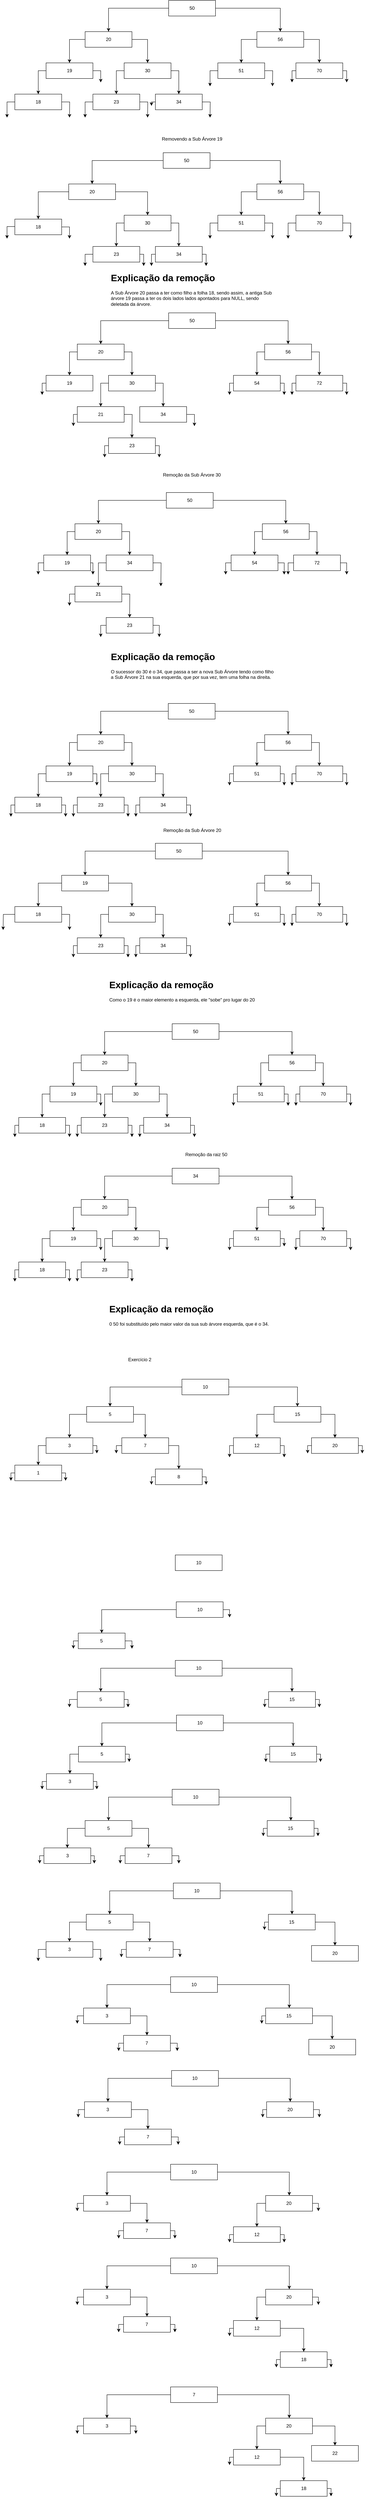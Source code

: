 <mxfile version="24.7.12">
  <diagram name="Página-1" id="0u5dHsHv0Xk-yz8tGGaA">
    <mxGraphModel dx="1109" dy="918" grid="1" gridSize="10" guides="1" tooltips="1" connect="1" arrows="1" fold="1" page="1" pageScale="1" pageWidth="827" pageHeight="1169" math="0" shadow="0">
      <root>
        <mxCell id="0" />
        <mxCell id="1" parent="0" />
        <mxCell id="w0UgVhe_fBoNuj98tUj6-148" style="edgeStyle=orthogonalEdgeStyle;rounded=0;orthogonalLoop=1;jettySize=auto;html=1;exitX=0;exitY=0.5;exitDx=0;exitDy=0;entryX=0.5;entryY=0;entryDx=0;entryDy=0;" edge="1" parent="1" source="w0UgVhe_fBoNuj98tUj6-150" target="w0UgVhe_fBoNuj98tUj6-153">
          <mxGeometry relative="1" as="geometry" />
        </mxCell>
        <mxCell id="w0UgVhe_fBoNuj98tUj6-149" style="edgeStyle=orthogonalEdgeStyle;rounded=0;orthogonalLoop=1;jettySize=auto;html=1;exitX=1;exitY=0.5;exitDx=0;exitDy=0;entryX=0.5;entryY=0;entryDx=0;entryDy=0;" edge="1" parent="1" source="w0UgVhe_fBoNuj98tUj6-150" target="w0UgVhe_fBoNuj98tUj6-156">
          <mxGeometry relative="1" as="geometry" />
        </mxCell>
        <mxCell id="w0UgVhe_fBoNuj98tUj6-150" value="50" style="rounded=0;whiteSpace=wrap;html=1;" vertex="1" parent="1">
          <mxGeometry x="1434" y="140" width="120" height="40" as="geometry" />
        </mxCell>
        <mxCell id="w0UgVhe_fBoNuj98tUj6-151" style="edgeStyle=orthogonalEdgeStyle;rounded=0;orthogonalLoop=1;jettySize=auto;html=1;exitX=0;exitY=0.5;exitDx=0;exitDy=0;entryX=0.5;entryY=0;entryDx=0;entryDy=0;" edge="1" parent="1" source="w0UgVhe_fBoNuj98tUj6-153" target="w0UgVhe_fBoNuj98tUj6-159">
          <mxGeometry relative="1" as="geometry">
            <Array as="points">
              <mxPoint x="1180" y="240" />
            </Array>
          </mxGeometry>
        </mxCell>
        <mxCell id="w0UgVhe_fBoNuj98tUj6-152" style="edgeStyle=orthogonalEdgeStyle;rounded=0;orthogonalLoop=1;jettySize=auto;html=1;exitX=1;exitY=0.5;exitDx=0;exitDy=0;" edge="1" parent="1" source="w0UgVhe_fBoNuj98tUj6-153" target="w0UgVhe_fBoNuj98tUj6-162">
          <mxGeometry relative="1" as="geometry" />
        </mxCell>
        <mxCell id="w0UgVhe_fBoNuj98tUj6-153" value="20" style="rounded=0;whiteSpace=wrap;html=1;" vertex="1" parent="1">
          <mxGeometry x="1220" y="220" width="120" height="40" as="geometry" />
        </mxCell>
        <mxCell id="w0UgVhe_fBoNuj98tUj6-154" style="edgeStyle=orthogonalEdgeStyle;rounded=0;orthogonalLoop=1;jettySize=auto;html=1;exitX=1;exitY=0.5;exitDx=0;exitDy=0;" edge="1" parent="1" source="w0UgVhe_fBoNuj98tUj6-156" target="w0UgVhe_fBoNuj98tUj6-165">
          <mxGeometry relative="1" as="geometry" />
        </mxCell>
        <mxCell id="w0UgVhe_fBoNuj98tUj6-155" style="edgeStyle=orthogonalEdgeStyle;rounded=0;orthogonalLoop=1;jettySize=auto;html=1;exitX=0;exitY=0.5;exitDx=0;exitDy=0;" edge="1" parent="1" source="w0UgVhe_fBoNuj98tUj6-156" target="w0UgVhe_fBoNuj98tUj6-168">
          <mxGeometry relative="1" as="geometry" />
        </mxCell>
        <mxCell id="w0UgVhe_fBoNuj98tUj6-156" value="56" style="rounded=0;whiteSpace=wrap;html=1;" vertex="1" parent="1">
          <mxGeometry x="1660" y="220" width="120" height="40" as="geometry" />
        </mxCell>
        <mxCell id="w0UgVhe_fBoNuj98tUj6-157" style="edgeStyle=orthogonalEdgeStyle;rounded=0;orthogonalLoop=1;jettySize=auto;html=1;exitX=0;exitY=0.5;exitDx=0;exitDy=0;" edge="1" parent="1" source="w0UgVhe_fBoNuj98tUj6-159" target="w0UgVhe_fBoNuj98tUj6-171">
          <mxGeometry relative="1" as="geometry" />
        </mxCell>
        <mxCell id="w0UgVhe_fBoNuj98tUj6-158" style="edgeStyle=orthogonalEdgeStyle;rounded=0;orthogonalLoop=1;jettySize=auto;html=1;exitX=1;exitY=0.5;exitDx=0;exitDy=0;" edge="1" parent="1" source="w0UgVhe_fBoNuj98tUj6-159">
          <mxGeometry relative="1" as="geometry">
            <mxPoint x="1260" y="350" as="targetPoint" />
          </mxGeometry>
        </mxCell>
        <mxCell id="w0UgVhe_fBoNuj98tUj6-159" value="19" style="rounded=0;whiteSpace=wrap;html=1;" vertex="1" parent="1">
          <mxGeometry x="1120" y="300" width="120" height="40" as="geometry" />
        </mxCell>
        <mxCell id="w0UgVhe_fBoNuj98tUj6-160" style="edgeStyle=orthogonalEdgeStyle;rounded=0;orthogonalLoop=1;jettySize=auto;html=1;exitX=0;exitY=0.5;exitDx=0;exitDy=0;" edge="1" parent="1" source="w0UgVhe_fBoNuj98tUj6-162" target="w0UgVhe_fBoNuj98tUj6-174">
          <mxGeometry relative="1" as="geometry" />
        </mxCell>
        <mxCell id="w0UgVhe_fBoNuj98tUj6-161" style="edgeStyle=orthogonalEdgeStyle;rounded=0;orthogonalLoop=1;jettySize=auto;html=1;exitX=1;exitY=0.5;exitDx=0;exitDy=0;" edge="1" parent="1" source="w0UgVhe_fBoNuj98tUj6-162" target="w0UgVhe_fBoNuj98tUj6-177">
          <mxGeometry relative="1" as="geometry" />
        </mxCell>
        <mxCell id="w0UgVhe_fBoNuj98tUj6-162" value="30" style="rounded=0;whiteSpace=wrap;html=1;" vertex="1" parent="1">
          <mxGeometry x="1320" y="300" width="120" height="40" as="geometry" />
        </mxCell>
        <mxCell id="w0UgVhe_fBoNuj98tUj6-163" style="edgeStyle=orthogonalEdgeStyle;rounded=0;orthogonalLoop=1;jettySize=auto;html=1;exitX=1;exitY=0.5;exitDx=0;exitDy=0;" edge="1" parent="1" source="w0UgVhe_fBoNuj98tUj6-165">
          <mxGeometry relative="1" as="geometry">
            <mxPoint x="1890" y="350" as="targetPoint" />
          </mxGeometry>
        </mxCell>
        <mxCell id="w0UgVhe_fBoNuj98tUj6-164" style="edgeStyle=orthogonalEdgeStyle;rounded=0;orthogonalLoop=1;jettySize=auto;html=1;exitX=0;exitY=0.5;exitDx=0;exitDy=0;" edge="1" parent="1" source="w0UgVhe_fBoNuj98tUj6-165">
          <mxGeometry relative="1" as="geometry">
            <mxPoint x="1750" y="350" as="targetPoint" />
          </mxGeometry>
        </mxCell>
        <mxCell id="w0UgVhe_fBoNuj98tUj6-165" value="70" style="rounded=0;whiteSpace=wrap;html=1;" vertex="1" parent="1">
          <mxGeometry x="1760" y="300" width="120" height="40" as="geometry" />
        </mxCell>
        <mxCell id="w0UgVhe_fBoNuj98tUj6-166" style="edgeStyle=orthogonalEdgeStyle;rounded=0;orthogonalLoop=1;jettySize=auto;html=1;exitX=0;exitY=0.5;exitDx=0;exitDy=0;" edge="1" parent="1" source="w0UgVhe_fBoNuj98tUj6-168">
          <mxGeometry relative="1" as="geometry">
            <mxPoint x="1540" y="360" as="targetPoint" />
          </mxGeometry>
        </mxCell>
        <mxCell id="w0UgVhe_fBoNuj98tUj6-167" style="edgeStyle=orthogonalEdgeStyle;rounded=0;orthogonalLoop=1;jettySize=auto;html=1;exitX=1;exitY=0.5;exitDx=0;exitDy=0;" edge="1" parent="1" source="w0UgVhe_fBoNuj98tUj6-168">
          <mxGeometry relative="1" as="geometry">
            <mxPoint x="1700" y="360" as="targetPoint" />
          </mxGeometry>
        </mxCell>
        <mxCell id="w0UgVhe_fBoNuj98tUj6-168" value="51" style="rounded=0;whiteSpace=wrap;html=1;" vertex="1" parent="1">
          <mxGeometry x="1560" y="300" width="120" height="40" as="geometry" />
        </mxCell>
        <mxCell id="w0UgVhe_fBoNuj98tUj6-169" style="edgeStyle=orthogonalEdgeStyle;rounded=0;orthogonalLoop=1;jettySize=auto;html=1;exitX=0;exitY=0.5;exitDx=0;exitDy=0;" edge="1" parent="1" source="w0UgVhe_fBoNuj98tUj6-171">
          <mxGeometry relative="1" as="geometry">
            <mxPoint x="1020" y="440" as="targetPoint" />
          </mxGeometry>
        </mxCell>
        <mxCell id="w0UgVhe_fBoNuj98tUj6-170" style="edgeStyle=orthogonalEdgeStyle;rounded=0;orthogonalLoop=1;jettySize=auto;html=1;exitX=1;exitY=0.5;exitDx=0;exitDy=0;" edge="1" parent="1" source="w0UgVhe_fBoNuj98tUj6-171">
          <mxGeometry relative="1" as="geometry">
            <mxPoint x="1180" y="440" as="targetPoint" />
          </mxGeometry>
        </mxCell>
        <mxCell id="w0UgVhe_fBoNuj98tUj6-171" value="18" style="rounded=0;whiteSpace=wrap;html=1;" vertex="1" parent="1">
          <mxGeometry x="1040" y="380" width="120" height="40" as="geometry" />
        </mxCell>
        <mxCell id="w0UgVhe_fBoNuj98tUj6-172" style="edgeStyle=orthogonalEdgeStyle;rounded=0;orthogonalLoop=1;jettySize=auto;html=1;exitX=0;exitY=0.5;exitDx=0;exitDy=0;entryX=0.5;entryY=0;entryDx=0;entryDy=0;" edge="1" parent="1" source="w0UgVhe_fBoNuj98tUj6-174">
          <mxGeometry relative="1" as="geometry">
            <mxPoint x="1220" y="440" as="targetPoint" />
          </mxGeometry>
        </mxCell>
        <mxCell id="w0UgVhe_fBoNuj98tUj6-173" style="edgeStyle=orthogonalEdgeStyle;rounded=0;orthogonalLoop=1;jettySize=auto;html=1;exitX=1;exitY=0.5;exitDx=0;exitDy=0;" edge="1" parent="1" source="w0UgVhe_fBoNuj98tUj6-174">
          <mxGeometry relative="1" as="geometry">
            <mxPoint x="1380" y="440" as="targetPoint" />
          </mxGeometry>
        </mxCell>
        <mxCell id="w0UgVhe_fBoNuj98tUj6-174" value="23" style="rounded=0;whiteSpace=wrap;html=1;" vertex="1" parent="1">
          <mxGeometry x="1240" y="380" width="120" height="40" as="geometry" />
        </mxCell>
        <mxCell id="w0UgVhe_fBoNuj98tUj6-175" style="edgeStyle=orthogonalEdgeStyle;rounded=0;orthogonalLoop=1;jettySize=auto;html=1;exitX=1;exitY=0.5;exitDx=0;exitDy=0;" edge="1" parent="1" source="w0UgVhe_fBoNuj98tUj6-177">
          <mxGeometry relative="1" as="geometry">
            <mxPoint x="1540" y="440" as="targetPoint" />
          </mxGeometry>
        </mxCell>
        <mxCell id="w0UgVhe_fBoNuj98tUj6-176" style="edgeStyle=orthogonalEdgeStyle;rounded=0;orthogonalLoop=1;jettySize=auto;html=1;exitX=0;exitY=0.5;exitDx=0;exitDy=0;" edge="1" parent="1" source="w0UgVhe_fBoNuj98tUj6-177">
          <mxGeometry relative="1" as="geometry">
            <mxPoint x="1390" y="410" as="targetPoint" />
          </mxGeometry>
        </mxCell>
        <mxCell id="w0UgVhe_fBoNuj98tUj6-177" value="34" style="rounded=0;whiteSpace=wrap;html=1;" vertex="1" parent="1">
          <mxGeometry x="1400" y="380" width="120" height="40" as="geometry" />
        </mxCell>
        <mxCell id="w0UgVhe_fBoNuj98tUj6-178" value="Removendo a Sub Árvore 19" style="text;html=1;align=center;verticalAlign=middle;whiteSpace=wrap;rounded=0;" vertex="1" parent="1">
          <mxGeometry x="1294" y="480" width="400" height="30" as="geometry" />
        </mxCell>
        <mxCell id="w0UgVhe_fBoNuj98tUj6-179" style="edgeStyle=orthogonalEdgeStyle;rounded=0;orthogonalLoop=1;jettySize=auto;html=1;exitX=0;exitY=0.5;exitDx=0;exitDy=0;entryX=0.5;entryY=0;entryDx=0;entryDy=0;" edge="1" parent="1" source="w0UgVhe_fBoNuj98tUj6-181" target="w0UgVhe_fBoNuj98tUj6-184">
          <mxGeometry relative="1" as="geometry" />
        </mxCell>
        <mxCell id="w0UgVhe_fBoNuj98tUj6-180" style="edgeStyle=orthogonalEdgeStyle;rounded=0;orthogonalLoop=1;jettySize=auto;html=1;exitX=1;exitY=0.5;exitDx=0;exitDy=0;entryX=0.5;entryY=0;entryDx=0;entryDy=0;" edge="1" parent="1" source="w0UgVhe_fBoNuj98tUj6-181" target="w0UgVhe_fBoNuj98tUj6-187">
          <mxGeometry relative="1" as="geometry" />
        </mxCell>
        <mxCell id="w0UgVhe_fBoNuj98tUj6-181" value="50" style="rounded=0;whiteSpace=wrap;html=1;" vertex="1" parent="1">
          <mxGeometry x="1420" y="530" width="120" height="40" as="geometry" />
        </mxCell>
        <mxCell id="w0UgVhe_fBoNuj98tUj6-182" style="edgeStyle=orthogonalEdgeStyle;rounded=0;orthogonalLoop=1;jettySize=auto;html=1;exitX=1;exitY=0.5;exitDx=0;exitDy=0;" edge="1" parent="1" source="w0UgVhe_fBoNuj98tUj6-184" target="w0UgVhe_fBoNuj98tUj6-190">
          <mxGeometry relative="1" as="geometry" />
        </mxCell>
        <mxCell id="w0UgVhe_fBoNuj98tUj6-183" style="edgeStyle=orthogonalEdgeStyle;rounded=0;orthogonalLoop=1;jettySize=auto;html=1;exitX=0;exitY=0.5;exitDx=0;exitDy=0;entryX=0.5;entryY=0;entryDx=0;entryDy=0;" edge="1" parent="1" source="w0UgVhe_fBoNuj98tUj6-184" target="w0UgVhe_fBoNuj98tUj6-199">
          <mxGeometry relative="1" as="geometry" />
        </mxCell>
        <mxCell id="w0UgVhe_fBoNuj98tUj6-184" value="20" style="rounded=0;whiteSpace=wrap;html=1;" vertex="1" parent="1">
          <mxGeometry x="1178" y="610" width="120" height="40" as="geometry" />
        </mxCell>
        <mxCell id="w0UgVhe_fBoNuj98tUj6-185" style="edgeStyle=orthogonalEdgeStyle;rounded=0;orthogonalLoop=1;jettySize=auto;html=1;exitX=1;exitY=0.5;exitDx=0;exitDy=0;" edge="1" parent="1" source="w0UgVhe_fBoNuj98tUj6-187" target="w0UgVhe_fBoNuj98tUj6-193">
          <mxGeometry relative="1" as="geometry" />
        </mxCell>
        <mxCell id="w0UgVhe_fBoNuj98tUj6-186" style="edgeStyle=orthogonalEdgeStyle;rounded=0;orthogonalLoop=1;jettySize=auto;html=1;exitX=0;exitY=0.5;exitDx=0;exitDy=0;" edge="1" parent="1" source="w0UgVhe_fBoNuj98tUj6-187" target="w0UgVhe_fBoNuj98tUj6-196">
          <mxGeometry relative="1" as="geometry" />
        </mxCell>
        <mxCell id="w0UgVhe_fBoNuj98tUj6-187" value="56" style="rounded=0;whiteSpace=wrap;html=1;" vertex="1" parent="1">
          <mxGeometry x="1660" y="610" width="120" height="40" as="geometry" />
        </mxCell>
        <mxCell id="w0UgVhe_fBoNuj98tUj6-188" style="edgeStyle=orthogonalEdgeStyle;rounded=0;orthogonalLoop=1;jettySize=auto;html=1;exitX=0;exitY=0.5;exitDx=0;exitDy=0;" edge="1" parent="1" source="w0UgVhe_fBoNuj98tUj6-190" target="w0UgVhe_fBoNuj98tUj6-202">
          <mxGeometry relative="1" as="geometry" />
        </mxCell>
        <mxCell id="w0UgVhe_fBoNuj98tUj6-189" style="edgeStyle=orthogonalEdgeStyle;rounded=0;orthogonalLoop=1;jettySize=auto;html=1;exitX=1;exitY=0.5;exitDx=0;exitDy=0;" edge="1" parent="1" source="w0UgVhe_fBoNuj98tUj6-190" target="w0UgVhe_fBoNuj98tUj6-205">
          <mxGeometry relative="1" as="geometry" />
        </mxCell>
        <mxCell id="w0UgVhe_fBoNuj98tUj6-190" value="30" style="rounded=0;whiteSpace=wrap;html=1;" vertex="1" parent="1">
          <mxGeometry x="1320" y="690" width="120" height="40" as="geometry" />
        </mxCell>
        <mxCell id="w0UgVhe_fBoNuj98tUj6-191" style="edgeStyle=orthogonalEdgeStyle;rounded=0;orthogonalLoop=1;jettySize=auto;html=1;exitX=0;exitY=0.5;exitDx=0;exitDy=0;" edge="1" parent="1" source="w0UgVhe_fBoNuj98tUj6-193">
          <mxGeometry relative="1" as="geometry">
            <mxPoint x="1740" y="750" as="targetPoint" />
          </mxGeometry>
        </mxCell>
        <mxCell id="w0UgVhe_fBoNuj98tUj6-192" style="edgeStyle=orthogonalEdgeStyle;rounded=0;orthogonalLoop=1;jettySize=auto;html=1;exitX=1;exitY=0.5;exitDx=0;exitDy=0;" edge="1" parent="1" source="w0UgVhe_fBoNuj98tUj6-193">
          <mxGeometry relative="1" as="geometry">
            <mxPoint x="1900" y="750" as="targetPoint" />
          </mxGeometry>
        </mxCell>
        <mxCell id="w0UgVhe_fBoNuj98tUj6-193" value="70" style="rounded=0;whiteSpace=wrap;html=1;" vertex="1" parent="1">
          <mxGeometry x="1760" y="690" width="120" height="40" as="geometry" />
        </mxCell>
        <mxCell id="w0UgVhe_fBoNuj98tUj6-194" style="edgeStyle=orthogonalEdgeStyle;rounded=0;orthogonalLoop=1;jettySize=auto;html=1;exitX=0;exitY=0.5;exitDx=0;exitDy=0;" edge="1" parent="1" source="w0UgVhe_fBoNuj98tUj6-196">
          <mxGeometry relative="1" as="geometry">
            <mxPoint x="1540" y="750" as="targetPoint" />
          </mxGeometry>
        </mxCell>
        <mxCell id="w0UgVhe_fBoNuj98tUj6-195" style="edgeStyle=orthogonalEdgeStyle;rounded=0;orthogonalLoop=1;jettySize=auto;html=1;exitX=1;exitY=0.5;exitDx=0;exitDy=0;" edge="1" parent="1" source="w0UgVhe_fBoNuj98tUj6-196">
          <mxGeometry relative="1" as="geometry">
            <mxPoint x="1700" y="750" as="targetPoint" />
          </mxGeometry>
        </mxCell>
        <mxCell id="w0UgVhe_fBoNuj98tUj6-196" value="51" style="rounded=0;whiteSpace=wrap;html=1;" vertex="1" parent="1">
          <mxGeometry x="1560" y="690" width="120" height="40" as="geometry" />
        </mxCell>
        <mxCell id="w0UgVhe_fBoNuj98tUj6-197" style="edgeStyle=orthogonalEdgeStyle;rounded=0;orthogonalLoop=1;jettySize=auto;html=1;exitX=1;exitY=0.5;exitDx=0;exitDy=0;" edge="1" parent="1" source="w0UgVhe_fBoNuj98tUj6-199">
          <mxGeometry relative="1" as="geometry">
            <mxPoint x="1180" y="750" as="targetPoint" />
          </mxGeometry>
        </mxCell>
        <mxCell id="w0UgVhe_fBoNuj98tUj6-198" style="edgeStyle=orthogonalEdgeStyle;rounded=0;orthogonalLoop=1;jettySize=auto;html=1;exitX=0;exitY=0.5;exitDx=0;exitDy=0;" edge="1" parent="1">
          <mxGeometry relative="1" as="geometry">
            <mxPoint x="1020" y="750" as="targetPoint" />
            <mxPoint x="1040" y="719" as="sourcePoint" />
          </mxGeometry>
        </mxCell>
        <mxCell id="w0UgVhe_fBoNuj98tUj6-199" value="18" style="rounded=0;whiteSpace=wrap;html=1;" vertex="1" parent="1">
          <mxGeometry x="1040" y="700" width="120" height="40" as="geometry" />
        </mxCell>
        <mxCell id="w0UgVhe_fBoNuj98tUj6-200" style="edgeStyle=orthogonalEdgeStyle;rounded=0;orthogonalLoop=1;jettySize=auto;html=1;exitX=0;exitY=0.5;exitDx=0;exitDy=0;" edge="1" parent="1" source="w0UgVhe_fBoNuj98tUj6-202">
          <mxGeometry relative="1" as="geometry">
            <mxPoint x="1220" y="820" as="targetPoint" />
          </mxGeometry>
        </mxCell>
        <mxCell id="w0UgVhe_fBoNuj98tUj6-201" style="edgeStyle=orthogonalEdgeStyle;rounded=0;orthogonalLoop=1;jettySize=auto;html=1;exitX=1;exitY=0.5;exitDx=0;exitDy=0;" edge="1" parent="1" source="w0UgVhe_fBoNuj98tUj6-202">
          <mxGeometry relative="1" as="geometry">
            <mxPoint x="1370" y="820" as="targetPoint" />
          </mxGeometry>
        </mxCell>
        <mxCell id="w0UgVhe_fBoNuj98tUj6-202" value="23" style="rounded=0;whiteSpace=wrap;html=1;" vertex="1" parent="1">
          <mxGeometry x="1240" y="770" width="120" height="40" as="geometry" />
        </mxCell>
        <mxCell id="w0UgVhe_fBoNuj98tUj6-203" style="edgeStyle=orthogonalEdgeStyle;rounded=0;orthogonalLoop=1;jettySize=auto;html=1;exitX=0;exitY=0.5;exitDx=0;exitDy=0;" edge="1" parent="1" source="w0UgVhe_fBoNuj98tUj6-205">
          <mxGeometry relative="1" as="geometry">
            <mxPoint x="1390" y="820" as="targetPoint" />
          </mxGeometry>
        </mxCell>
        <mxCell id="w0UgVhe_fBoNuj98tUj6-204" style="edgeStyle=orthogonalEdgeStyle;rounded=0;orthogonalLoop=1;jettySize=auto;html=1;exitX=1;exitY=0.5;exitDx=0;exitDy=0;" edge="1" parent="1" source="w0UgVhe_fBoNuj98tUj6-205">
          <mxGeometry relative="1" as="geometry">
            <mxPoint x="1530" y="820" as="targetPoint" />
          </mxGeometry>
        </mxCell>
        <mxCell id="w0UgVhe_fBoNuj98tUj6-205" value="34" style="rounded=0;whiteSpace=wrap;html=1;" vertex="1" parent="1">
          <mxGeometry x="1400" y="770" width="120" height="40" as="geometry" />
        </mxCell>
        <mxCell id="w0UgVhe_fBoNuj98tUj6-206" style="edgeStyle=orthogonalEdgeStyle;rounded=0;orthogonalLoop=1;jettySize=auto;html=1;exitX=0;exitY=0.5;exitDx=0;exitDy=0;" edge="1" parent="1" source="w0UgVhe_fBoNuj98tUj6-208" target="w0UgVhe_fBoNuj98tUj6-211">
          <mxGeometry relative="1" as="geometry" />
        </mxCell>
        <mxCell id="w0UgVhe_fBoNuj98tUj6-207" style="edgeStyle=orthogonalEdgeStyle;rounded=0;orthogonalLoop=1;jettySize=auto;html=1;exitX=1;exitY=0.5;exitDx=0;exitDy=0;entryX=0.5;entryY=0;entryDx=0;entryDy=0;" edge="1" parent="1" source="w0UgVhe_fBoNuj98tUj6-208" target="w0UgVhe_fBoNuj98tUj6-214">
          <mxGeometry relative="1" as="geometry" />
        </mxCell>
        <mxCell id="w0UgVhe_fBoNuj98tUj6-208" value="50" style="rounded=0;whiteSpace=wrap;html=1;" vertex="1" parent="1">
          <mxGeometry x="1434" y="940" width="120" height="40" as="geometry" />
        </mxCell>
        <mxCell id="w0UgVhe_fBoNuj98tUj6-209" style="edgeStyle=orthogonalEdgeStyle;rounded=0;orthogonalLoop=1;jettySize=auto;html=1;exitX=0;exitY=0.5;exitDx=0;exitDy=0;" edge="1" parent="1" source="w0UgVhe_fBoNuj98tUj6-211" target="w0UgVhe_fBoNuj98tUj6-216">
          <mxGeometry relative="1" as="geometry" />
        </mxCell>
        <mxCell id="w0UgVhe_fBoNuj98tUj6-210" style="edgeStyle=orthogonalEdgeStyle;rounded=0;orthogonalLoop=1;jettySize=auto;html=1;exitX=1;exitY=0.5;exitDx=0;exitDy=0;" edge="1" parent="1" source="w0UgVhe_fBoNuj98tUj6-211" target="w0UgVhe_fBoNuj98tUj6-219">
          <mxGeometry relative="1" as="geometry" />
        </mxCell>
        <mxCell id="w0UgVhe_fBoNuj98tUj6-211" value="20" style="rounded=0;whiteSpace=wrap;html=1;" vertex="1" parent="1">
          <mxGeometry x="1200" y="1020" width="120" height="40" as="geometry" />
        </mxCell>
        <mxCell id="w0UgVhe_fBoNuj98tUj6-212" style="edgeStyle=orthogonalEdgeStyle;rounded=0;orthogonalLoop=1;jettySize=auto;html=1;exitX=1;exitY=0.5;exitDx=0;exitDy=0;" edge="1" parent="1" source="w0UgVhe_fBoNuj98tUj6-214" target="w0UgVhe_fBoNuj98tUj6-222">
          <mxGeometry relative="1" as="geometry" />
        </mxCell>
        <mxCell id="w0UgVhe_fBoNuj98tUj6-213" style="edgeStyle=orthogonalEdgeStyle;rounded=0;orthogonalLoop=1;jettySize=auto;html=1;exitX=0;exitY=0.5;exitDx=0;exitDy=0;" edge="1" parent="1" source="w0UgVhe_fBoNuj98tUj6-214" target="w0UgVhe_fBoNuj98tUj6-225">
          <mxGeometry relative="1" as="geometry" />
        </mxCell>
        <mxCell id="w0UgVhe_fBoNuj98tUj6-214" value="56" style="rounded=0;whiteSpace=wrap;html=1;" vertex="1" parent="1">
          <mxGeometry x="1680" y="1020" width="120" height="40" as="geometry" />
        </mxCell>
        <mxCell id="w0UgVhe_fBoNuj98tUj6-215" style="edgeStyle=orthogonalEdgeStyle;rounded=0;orthogonalLoop=1;jettySize=auto;html=1;exitX=0;exitY=0.5;exitDx=0;exitDy=0;" edge="1" parent="1" source="w0UgVhe_fBoNuj98tUj6-216">
          <mxGeometry relative="1" as="geometry">
            <mxPoint x="1110" y="1150" as="targetPoint" />
          </mxGeometry>
        </mxCell>
        <mxCell id="w0UgVhe_fBoNuj98tUj6-216" value="19" style="rounded=0;whiteSpace=wrap;html=1;" vertex="1" parent="1">
          <mxGeometry x="1120" y="1100" width="120" height="40" as="geometry" />
        </mxCell>
        <mxCell id="w0UgVhe_fBoNuj98tUj6-217" style="edgeStyle=orthogonalEdgeStyle;rounded=0;orthogonalLoop=1;jettySize=auto;html=1;exitX=1;exitY=0.5;exitDx=0;exitDy=0;" edge="1" parent="1" source="w0UgVhe_fBoNuj98tUj6-219" target="w0UgVhe_fBoNuj98tUj6-227">
          <mxGeometry relative="1" as="geometry" />
        </mxCell>
        <mxCell id="w0UgVhe_fBoNuj98tUj6-218" style="edgeStyle=orthogonalEdgeStyle;rounded=0;orthogonalLoop=1;jettySize=auto;html=1;exitX=0;exitY=0.5;exitDx=0;exitDy=0;" edge="1" parent="1" source="w0UgVhe_fBoNuj98tUj6-219">
          <mxGeometry relative="1" as="geometry">
            <mxPoint x="1260" y="1180" as="targetPoint" />
          </mxGeometry>
        </mxCell>
        <mxCell id="w0UgVhe_fBoNuj98tUj6-219" value="30" style="rounded=0;whiteSpace=wrap;html=1;" vertex="1" parent="1">
          <mxGeometry x="1280" y="1100" width="120" height="40" as="geometry" />
        </mxCell>
        <mxCell id="w0UgVhe_fBoNuj98tUj6-220" style="edgeStyle=orthogonalEdgeStyle;rounded=0;orthogonalLoop=1;jettySize=auto;html=1;exitX=1;exitY=0.5;exitDx=0;exitDy=0;" edge="1" parent="1" source="w0UgVhe_fBoNuj98tUj6-222">
          <mxGeometry relative="1" as="geometry">
            <mxPoint x="1890" y="1150" as="targetPoint" />
          </mxGeometry>
        </mxCell>
        <mxCell id="w0UgVhe_fBoNuj98tUj6-221" style="edgeStyle=orthogonalEdgeStyle;rounded=0;orthogonalLoop=1;jettySize=auto;html=1;exitX=0;exitY=0.5;exitDx=0;exitDy=0;" edge="1" parent="1" source="w0UgVhe_fBoNuj98tUj6-222">
          <mxGeometry relative="1" as="geometry">
            <mxPoint x="1750" y="1150" as="targetPoint" />
          </mxGeometry>
        </mxCell>
        <mxCell id="w0UgVhe_fBoNuj98tUj6-222" value="72" style="rounded=0;whiteSpace=wrap;html=1;" vertex="1" parent="1">
          <mxGeometry x="1760" y="1100" width="120" height="40" as="geometry" />
        </mxCell>
        <mxCell id="w0UgVhe_fBoNuj98tUj6-223" style="edgeStyle=orthogonalEdgeStyle;rounded=0;orthogonalLoop=1;jettySize=auto;html=1;exitX=0;exitY=0.5;exitDx=0;exitDy=0;" edge="1" parent="1" source="w0UgVhe_fBoNuj98tUj6-225">
          <mxGeometry relative="1" as="geometry">
            <mxPoint x="1590" y="1150" as="targetPoint" />
          </mxGeometry>
        </mxCell>
        <mxCell id="w0UgVhe_fBoNuj98tUj6-224" style="edgeStyle=orthogonalEdgeStyle;rounded=0;orthogonalLoop=1;jettySize=auto;html=1;exitX=1;exitY=0.5;exitDx=0;exitDy=0;" edge="1" parent="1" source="w0UgVhe_fBoNuj98tUj6-225">
          <mxGeometry relative="1" as="geometry">
            <mxPoint x="1730" y="1150" as="targetPoint" />
          </mxGeometry>
        </mxCell>
        <mxCell id="w0UgVhe_fBoNuj98tUj6-225" value="54" style="rounded=0;whiteSpace=wrap;html=1;" vertex="1" parent="1">
          <mxGeometry x="1600" y="1100" width="120" height="40" as="geometry" />
        </mxCell>
        <mxCell id="w0UgVhe_fBoNuj98tUj6-226" style="edgeStyle=orthogonalEdgeStyle;rounded=0;orthogonalLoop=1;jettySize=auto;html=1;exitX=1;exitY=0.5;exitDx=0;exitDy=0;" edge="1" parent="1" source="w0UgVhe_fBoNuj98tUj6-227">
          <mxGeometry relative="1" as="geometry">
            <mxPoint x="1500" y="1230" as="targetPoint" />
          </mxGeometry>
        </mxCell>
        <mxCell id="w0UgVhe_fBoNuj98tUj6-227" value="34" style="rounded=0;whiteSpace=wrap;html=1;" vertex="1" parent="1">
          <mxGeometry x="1360" y="1180" width="120" height="40" as="geometry" />
        </mxCell>
        <mxCell id="w0UgVhe_fBoNuj98tUj6-228" style="edgeStyle=orthogonalEdgeStyle;rounded=0;orthogonalLoop=1;jettySize=auto;html=1;exitX=1;exitY=0.5;exitDx=0;exitDy=0;" edge="1" parent="1" source="w0UgVhe_fBoNuj98tUj6-230">
          <mxGeometry relative="1" as="geometry">
            <mxPoint x="1340" y="1260" as="targetPoint" />
          </mxGeometry>
        </mxCell>
        <mxCell id="w0UgVhe_fBoNuj98tUj6-229" style="edgeStyle=orthogonalEdgeStyle;rounded=0;orthogonalLoop=1;jettySize=auto;html=1;exitX=0;exitY=0.5;exitDx=0;exitDy=0;" edge="1" parent="1" source="w0UgVhe_fBoNuj98tUj6-230">
          <mxGeometry relative="1" as="geometry">
            <mxPoint x="1190" y="1230" as="targetPoint" />
          </mxGeometry>
        </mxCell>
        <mxCell id="w0UgVhe_fBoNuj98tUj6-230" value="21" style="rounded=0;whiteSpace=wrap;html=1;" vertex="1" parent="1">
          <mxGeometry x="1200" y="1180" width="120" height="40" as="geometry" />
        </mxCell>
        <mxCell id="w0UgVhe_fBoNuj98tUj6-231" style="edgeStyle=orthogonalEdgeStyle;rounded=0;orthogonalLoop=1;jettySize=auto;html=1;exitX=1;exitY=0.5;exitDx=0;exitDy=0;" edge="1" parent="1" source="w0UgVhe_fBoNuj98tUj6-233">
          <mxGeometry relative="1" as="geometry">
            <mxPoint x="1410" y="1310" as="targetPoint" />
          </mxGeometry>
        </mxCell>
        <mxCell id="w0UgVhe_fBoNuj98tUj6-232" style="edgeStyle=orthogonalEdgeStyle;rounded=0;orthogonalLoop=1;jettySize=auto;html=1;exitX=0;exitY=0.5;exitDx=0;exitDy=0;" edge="1" parent="1" source="w0UgVhe_fBoNuj98tUj6-233">
          <mxGeometry relative="1" as="geometry">
            <mxPoint x="1270" y="1310" as="targetPoint" />
          </mxGeometry>
        </mxCell>
        <mxCell id="w0UgVhe_fBoNuj98tUj6-233" value="23" style="rounded=0;whiteSpace=wrap;html=1;" vertex="1" parent="1">
          <mxGeometry x="1280" y="1260" width="120" height="40" as="geometry" />
        </mxCell>
        <mxCell id="w0UgVhe_fBoNuj98tUj6-234" value="Remoção da Sub Árvore 30" style="text;html=1;align=center;verticalAlign=middle;whiteSpace=wrap;rounded=0;" vertex="1" parent="1">
          <mxGeometry x="1414" y="1340" width="159" height="30" as="geometry" />
        </mxCell>
        <mxCell id="w0UgVhe_fBoNuj98tUj6-235" style="edgeStyle=orthogonalEdgeStyle;rounded=0;orthogonalLoop=1;jettySize=auto;html=1;exitX=0;exitY=0.5;exitDx=0;exitDy=0;" edge="1" parent="1" source="w0UgVhe_fBoNuj98tUj6-237" target="w0UgVhe_fBoNuj98tUj6-240">
          <mxGeometry relative="1" as="geometry" />
        </mxCell>
        <mxCell id="w0UgVhe_fBoNuj98tUj6-236" style="edgeStyle=orthogonalEdgeStyle;rounded=0;orthogonalLoop=1;jettySize=auto;html=1;exitX=1;exitY=0.5;exitDx=0;exitDy=0;entryX=0.5;entryY=0;entryDx=0;entryDy=0;" edge="1" parent="1" source="w0UgVhe_fBoNuj98tUj6-237" target="w0UgVhe_fBoNuj98tUj6-243">
          <mxGeometry relative="1" as="geometry" />
        </mxCell>
        <mxCell id="w0UgVhe_fBoNuj98tUj6-237" value="50" style="rounded=0;whiteSpace=wrap;html=1;" vertex="1" parent="1">
          <mxGeometry x="1428" y="1400" width="120" height="40" as="geometry" />
        </mxCell>
        <mxCell id="w0UgVhe_fBoNuj98tUj6-238" style="edgeStyle=orthogonalEdgeStyle;rounded=0;orthogonalLoop=1;jettySize=auto;html=1;exitX=0;exitY=0.5;exitDx=0;exitDy=0;" edge="1" parent="1" source="w0UgVhe_fBoNuj98tUj6-240" target="w0UgVhe_fBoNuj98tUj6-246">
          <mxGeometry relative="1" as="geometry" />
        </mxCell>
        <mxCell id="w0UgVhe_fBoNuj98tUj6-239" style="edgeStyle=orthogonalEdgeStyle;rounded=0;orthogonalLoop=1;jettySize=auto;html=1;exitX=1;exitY=0.5;exitDx=0;exitDy=0;" edge="1" parent="1" source="w0UgVhe_fBoNuj98tUj6-240" target="w0UgVhe_fBoNuj98tUj6-249">
          <mxGeometry relative="1" as="geometry" />
        </mxCell>
        <mxCell id="w0UgVhe_fBoNuj98tUj6-240" value="20" style="rounded=0;whiteSpace=wrap;html=1;" vertex="1" parent="1">
          <mxGeometry x="1194" y="1480" width="120" height="40" as="geometry" />
        </mxCell>
        <mxCell id="w0UgVhe_fBoNuj98tUj6-241" style="edgeStyle=orthogonalEdgeStyle;rounded=0;orthogonalLoop=1;jettySize=auto;html=1;exitX=1;exitY=0.5;exitDx=0;exitDy=0;" edge="1" parent="1" source="w0UgVhe_fBoNuj98tUj6-243" target="w0UgVhe_fBoNuj98tUj6-252">
          <mxGeometry relative="1" as="geometry" />
        </mxCell>
        <mxCell id="w0UgVhe_fBoNuj98tUj6-242" style="edgeStyle=orthogonalEdgeStyle;rounded=0;orthogonalLoop=1;jettySize=auto;html=1;exitX=0;exitY=0.5;exitDx=0;exitDy=0;" edge="1" parent="1" source="w0UgVhe_fBoNuj98tUj6-243" target="w0UgVhe_fBoNuj98tUj6-255">
          <mxGeometry relative="1" as="geometry" />
        </mxCell>
        <mxCell id="w0UgVhe_fBoNuj98tUj6-243" value="56" style="rounded=0;whiteSpace=wrap;html=1;" vertex="1" parent="1">
          <mxGeometry x="1674" y="1480" width="120" height="40" as="geometry" />
        </mxCell>
        <mxCell id="w0UgVhe_fBoNuj98tUj6-244" style="edgeStyle=orthogonalEdgeStyle;rounded=0;orthogonalLoop=1;jettySize=auto;html=1;exitX=0;exitY=0.5;exitDx=0;exitDy=0;" edge="1" parent="1" source="w0UgVhe_fBoNuj98tUj6-246">
          <mxGeometry relative="1" as="geometry">
            <mxPoint x="1100" y="1610" as="targetPoint" />
          </mxGeometry>
        </mxCell>
        <mxCell id="w0UgVhe_fBoNuj98tUj6-245" style="edgeStyle=orthogonalEdgeStyle;rounded=0;orthogonalLoop=1;jettySize=auto;html=1;exitX=1;exitY=0.5;exitDx=0;exitDy=0;" edge="1" parent="1" source="w0UgVhe_fBoNuj98tUj6-246">
          <mxGeometry relative="1" as="geometry">
            <mxPoint x="1240" y="1610" as="targetPoint" />
          </mxGeometry>
        </mxCell>
        <mxCell id="w0UgVhe_fBoNuj98tUj6-246" value="19" style="rounded=0;whiteSpace=wrap;html=1;" vertex="1" parent="1">
          <mxGeometry x="1114" y="1560" width="120" height="40" as="geometry" />
        </mxCell>
        <mxCell id="w0UgVhe_fBoNuj98tUj6-247" style="edgeStyle=orthogonalEdgeStyle;rounded=0;orthogonalLoop=1;jettySize=auto;html=1;exitX=1;exitY=0.5;exitDx=0;exitDy=0;" edge="1" parent="1" source="w0UgVhe_fBoNuj98tUj6-249">
          <mxGeometry relative="1" as="geometry">
            <mxPoint x="1414.053" y="1640" as="targetPoint" />
          </mxGeometry>
        </mxCell>
        <mxCell id="w0UgVhe_fBoNuj98tUj6-248" style="edgeStyle=orthogonalEdgeStyle;rounded=0;orthogonalLoop=1;jettySize=auto;html=1;exitX=0;exitY=0.5;exitDx=0;exitDy=0;" edge="1" parent="1" source="w0UgVhe_fBoNuj98tUj6-249">
          <mxGeometry relative="1" as="geometry">
            <mxPoint x="1254" y="1640" as="targetPoint" />
          </mxGeometry>
        </mxCell>
        <mxCell id="w0UgVhe_fBoNuj98tUj6-249" value="34" style="rounded=0;whiteSpace=wrap;html=1;" vertex="1" parent="1">
          <mxGeometry x="1274" y="1560" width="120" height="40" as="geometry" />
        </mxCell>
        <mxCell id="w0UgVhe_fBoNuj98tUj6-250" style="edgeStyle=orthogonalEdgeStyle;rounded=0;orthogonalLoop=1;jettySize=auto;html=1;exitX=1;exitY=0.5;exitDx=0;exitDy=0;" edge="1" parent="1" source="w0UgVhe_fBoNuj98tUj6-252">
          <mxGeometry relative="1" as="geometry">
            <mxPoint x="1890" y="1610" as="targetPoint" />
          </mxGeometry>
        </mxCell>
        <mxCell id="w0UgVhe_fBoNuj98tUj6-251" style="edgeStyle=orthogonalEdgeStyle;rounded=0;orthogonalLoop=1;jettySize=auto;html=1;exitX=0;exitY=0.5;exitDx=0;exitDy=0;" edge="1" parent="1" source="w0UgVhe_fBoNuj98tUj6-252">
          <mxGeometry relative="1" as="geometry">
            <mxPoint x="1740" y="1610" as="targetPoint" />
          </mxGeometry>
        </mxCell>
        <mxCell id="w0UgVhe_fBoNuj98tUj6-252" value="72" style="rounded=0;whiteSpace=wrap;html=1;" vertex="1" parent="1">
          <mxGeometry x="1754" y="1560" width="120" height="40" as="geometry" />
        </mxCell>
        <mxCell id="w0UgVhe_fBoNuj98tUj6-253" style="edgeStyle=orthogonalEdgeStyle;rounded=0;orthogonalLoop=1;jettySize=auto;html=1;exitX=0;exitY=0.5;exitDx=0;exitDy=0;" edge="1" parent="1" source="w0UgVhe_fBoNuj98tUj6-255">
          <mxGeometry relative="1" as="geometry">
            <mxPoint x="1580" y="1610" as="targetPoint" />
          </mxGeometry>
        </mxCell>
        <mxCell id="w0UgVhe_fBoNuj98tUj6-254" style="edgeStyle=orthogonalEdgeStyle;rounded=0;orthogonalLoop=1;jettySize=auto;html=1;exitX=1;exitY=0.5;exitDx=0;exitDy=0;" edge="1" parent="1" source="w0UgVhe_fBoNuj98tUj6-255">
          <mxGeometry relative="1" as="geometry">
            <mxPoint x="1730" y="1610" as="targetPoint" />
          </mxGeometry>
        </mxCell>
        <mxCell id="w0UgVhe_fBoNuj98tUj6-255" value="54" style="rounded=0;whiteSpace=wrap;html=1;" vertex="1" parent="1">
          <mxGeometry x="1594" y="1560" width="120" height="40" as="geometry" />
        </mxCell>
        <mxCell id="w0UgVhe_fBoNuj98tUj6-256" style="edgeStyle=orthogonalEdgeStyle;rounded=0;orthogonalLoop=1;jettySize=auto;html=1;exitX=1;exitY=0.5;exitDx=0;exitDy=0;" edge="1" parent="1" source="w0UgVhe_fBoNuj98tUj6-258">
          <mxGeometry relative="1" as="geometry">
            <mxPoint x="1334" y="1720" as="targetPoint" />
          </mxGeometry>
        </mxCell>
        <mxCell id="w0UgVhe_fBoNuj98tUj6-257" style="edgeStyle=orthogonalEdgeStyle;rounded=0;orthogonalLoop=1;jettySize=auto;html=1;exitX=0;exitY=0.5;exitDx=0;exitDy=0;" edge="1" parent="1" source="w0UgVhe_fBoNuj98tUj6-258">
          <mxGeometry relative="1" as="geometry">
            <mxPoint x="1180" y="1690" as="targetPoint" />
          </mxGeometry>
        </mxCell>
        <mxCell id="w0UgVhe_fBoNuj98tUj6-258" value="21" style="rounded=0;whiteSpace=wrap;html=1;" vertex="1" parent="1">
          <mxGeometry x="1194" y="1640" width="120" height="40" as="geometry" />
        </mxCell>
        <mxCell id="w0UgVhe_fBoNuj98tUj6-259" style="edgeStyle=orthogonalEdgeStyle;rounded=0;orthogonalLoop=1;jettySize=auto;html=1;exitX=1;exitY=0.5;exitDx=0;exitDy=0;" edge="1" parent="1" source="w0UgVhe_fBoNuj98tUj6-261">
          <mxGeometry relative="1" as="geometry">
            <mxPoint x="1410" y="1770" as="targetPoint" />
          </mxGeometry>
        </mxCell>
        <mxCell id="w0UgVhe_fBoNuj98tUj6-260" style="edgeStyle=orthogonalEdgeStyle;rounded=0;orthogonalLoop=1;jettySize=auto;html=1;exitX=0;exitY=0.5;exitDx=0;exitDy=0;" edge="1" parent="1" source="w0UgVhe_fBoNuj98tUj6-261">
          <mxGeometry relative="1" as="geometry">
            <mxPoint x="1260" y="1770" as="targetPoint" />
          </mxGeometry>
        </mxCell>
        <mxCell id="w0UgVhe_fBoNuj98tUj6-261" value="23" style="rounded=0;whiteSpace=wrap;html=1;" vertex="1" parent="1">
          <mxGeometry x="1274" y="1720" width="120" height="40" as="geometry" />
        </mxCell>
        <mxCell id="w0UgVhe_fBoNuj98tUj6-262" value="&lt;h1 style=&quot;margin-top: 0px;&quot;&gt;Explicação da remoção&lt;/h1&gt;&lt;h1 style=&quot;margin-top: 0px;&quot;&gt;&lt;p style=&quot;font-size: 12px; font-weight: 400;&quot;&gt;A Sub Árvore 20 passa a ter como filho a folha 18, sendo assim, a antiga Sub árvore 19 passa a ter os dois lados lados apontados para NULL, sendo deletada da árvore.&lt;/p&gt;&lt;/h1&gt;" style="text;html=1;whiteSpace=wrap;overflow=hidden;rounded=0;" vertex="1" parent="1">
          <mxGeometry x="1284" y="830" width="420" height="110" as="geometry" />
        </mxCell>
        <mxCell id="w0UgVhe_fBoNuj98tUj6-263" value="&lt;h1 style=&quot;margin-top: 0px;&quot;&gt;Explicação da remoção&lt;/h1&gt;&lt;h1 style=&quot;margin-top: 0px;&quot;&gt;&lt;p style=&quot;font-size: 12px; font-weight: 400;&quot;&gt;O sucessor do 30 é o 34, que passa a ser a nova Sub Árvore tendo como filho a Sub Árvore 21 na sua esquerda, que por sua vez, tem uma folha na direita.&lt;/p&gt;&lt;/h1&gt;" style="text;html=1;whiteSpace=wrap;overflow=hidden;rounded=0;" vertex="1" parent="1">
          <mxGeometry x="1284" y="1800" width="420" height="110" as="geometry" />
        </mxCell>
        <mxCell id="w0UgVhe_fBoNuj98tUj6-264" style="edgeStyle=orthogonalEdgeStyle;rounded=0;orthogonalLoop=1;jettySize=auto;html=1;exitX=0;exitY=0.5;exitDx=0;exitDy=0;" edge="1" parent="1" source="w0UgVhe_fBoNuj98tUj6-266" target="w0UgVhe_fBoNuj98tUj6-269">
          <mxGeometry relative="1" as="geometry" />
        </mxCell>
        <mxCell id="w0UgVhe_fBoNuj98tUj6-265" style="edgeStyle=orthogonalEdgeStyle;rounded=0;orthogonalLoop=1;jettySize=auto;html=1;exitX=1;exitY=0.5;exitDx=0;exitDy=0;" edge="1" parent="1" source="w0UgVhe_fBoNuj98tUj6-266" target="w0UgVhe_fBoNuj98tUj6-272">
          <mxGeometry relative="1" as="geometry" />
        </mxCell>
        <mxCell id="w0UgVhe_fBoNuj98tUj6-266" value="50" style="rounded=0;whiteSpace=wrap;html=1;" vertex="1" parent="1">
          <mxGeometry x="1433" y="1940" width="120" height="40" as="geometry" />
        </mxCell>
        <mxCell id="w0UgVhe_fBoNuj98tUj6-267" style="edgeStyle=orthogonalEdgeStyle;rounded=0;orthogonalLoop=1;jettySize=auto;html=1;exitX=0;exitY=0.5;exitDx=0;exitDy=0;" edge="1" parent="1" source="w0UgVhe_fBoNuj98tUj6-269" target="w0UgVhe_fBoNuj98tUj6-275">
          <mxGeometry relative="1" as="geometry" />
        </mxCell>
        <mxCell id="w0UgVhe_fBoNuj98tUj6-268" style="edgeStyle=orthogonalEdgeStyle;rounded=0;orthogonalLoop=1;jettySize=auto;html=1;exitX=1;exitY=0.5;exitDx=0;exitDy=0;" edge="1" parent="1" source="w0UgVhe_fBoNuj98tUj6-269" target="w0UgVhe_fBoNuj98tUj6-278">
          <mxGeometry relative="1" as="geometry" />
        </mxCell>
        <mxCell id="w0UgVhe_fBoNuj98tUj6-269" value="20" style="rounded=0;whiteSpace=wrap;html=1;" vertex="1" parent="1">
          <mxGeometry x="1200" y="2020" width="120" height="40" as="geometry" />
        </mxCell>
        <mxCell id="w0UgVhe_fBoNuj98tUj6-270" style="edgeStyle=orthogonalEdgeStyle;rounded=0;orthogonalLoop=1;jettySize=auto;html=1;exitX=1;exitY=0.5;exitDx=0;exitDy=0;" edge="1" parent="1" source="w0UgVhe_fBoNuj98tUj6-272" target="w0UgVhe_fBoNuj98tUj6-281">
          <mxGeometry relative="1" as="geometry" />
        </mxCell>
        <mxCell id="w0UgVhe_fBoNuj98tUj6-271" style="edgeStyle=orthogonalEdgeStyle;rounded=0;orthogonalLoop=1;jettySize=auto;html=1;exitX=0;exitY=0.5;exitDx=0;exitDy=0;" edge="1" parent="1" source="w0UgVhe_fBoNuj98tUj6-272" target="w0UgVhe_fBoNuj98tUj6-284">
          <mxGeometry relative="1" as="geometry" />
        </mxCell>
        <mxCell id="w0UgVhe_fBoNuj98tUj6-272" value="56" style="rounded=0;whiteSpace=wrap;html=1;" vertex="1" parent="1">
          <mxGeometry x="1680" y="2020" width="120" height="40" as="geometry" />
        </mxCell>
        <mxCell id="w0UgVhe_fBoNuj98tUj6-273" style="edgeStyle=orthogonalEdgeStyle;rounded=0;orthogonalLoop=1;jettySize=auto;html=1;exitX=0;exitY=0.5;exitDx=0;exitDy=0;entryX=0.5;entryY=0;entryDx=0;entryDy=0;" edge="1" parent="1" source="w0UgVhe_fBoNuj98tUj6-275" target="w0UgVhe_fBoNuj98tUj6-287">
          <mxGeometry relative="1" as="geometry" />
        </mxCell>
        <mxCell id="w0UgVhe_fBoNuj98tUj6-274" style="edgeStyle=orthogonalEdgeStyle;rounded=0;orthogonalLoop=1;jettySize=auto;html=1;exitX=1;exitY=0.5;exitDx=0;exitDy=0;" edge="1" parent="1" source="w0UgVhe_fBoNuj98tUj6-275">
          <mxGeometry relative="1" as="geometry">
            <mxPoint x="1250" y="2150" as="targetPoint" />
          </mxGeometry>
        </mxCell>
        <mxCell id="w0UgVhe_fBoNuj98tUj6-275" value="19" style="rounded=0;whiteSpace=wrap;html=1;" vertex="1" parent="1">
          <mxGeometry x="1120" y="2100" width="120" height="40" as="geometry" />
        </mxCell>
        <mxCell id="w0UgVhe_fBoNuj98tUj6-276" style="edgeStyle=orthogonalEdgeStyle;rounded=0;orthogonalLoop=1;jettySize=auto;html=1;exitX=1;exitY=0.5;exitDx=0;exitDy=0;" edge="1" parent="1" source="w0UgVhe_fBoNuj98tUj6-278" target="w0UgVhe_fBoNuj98tUj6-293">
          <mxGeometry relative="1" as="geometry" />
        </mxCell>
        <mxCell id="w0UgVhe_fBoNuj98tUj6-277" style="edgeStyle=orthogonalEdgeStyle;rounded=0;orthogonalLoop=1;jettySize=auto;html=1;exitX=0;exitY=0.5;exitDx=0;exitDy=0;entryX=0.5;entryY=0;entryDx=0;entryDy=0;" edge="1" parent="1" source="w0UgVhe_fBoNuj98tUj6-278" target="w0UgVhe_fBoNuj98tUj6-290">
          <mxGeometry relative="1" as="geometry" />
        </mxCell>
        <mxCell id="w0UgVhe_fBoNuj98tUj6-278" value="30" style="rounded=0;whiteSpace=wrap;html=1;" vertex="1" parent="1">
          <mxGeometry x="1280" y="2100" width="120" height="40" as="geometry" />
        </mxCell>
        <mxCell id="w0UgVhe_fBoNuj98tUj6-279" style="edgeStyle=orthogonalEdgeStyle;rounded=0;orthogonalLoop=1;jettySize=auto;html=1;exitX=1;exitY=0.5;exitDx=0;exitDy=0;" edge="1" parent="1" source="w0UgVhe_fBoNuj98tUj6-281">
          <mxGeometry relative="1" as="geometry">
            <mxPoint x="1890" y="2150" as="targetPoint" />
          </mxGeometry>
        </mxCell>
        <mxCell id="w0UgVhe_fBoNuj98tUj6-280" style="edgeStyle=orthogonalEdgeStyle;rounded=0;orthogonalLoop=1;jettySize=auto;html=1;exitX=0;exitY=0.5;exitDx=0;exitDy=0;" edge="1" parent="1" source="w0UgVhe_fBoNuj98tUj6-281">
          <mxGeometry relative="1" as="geometry">
            <mxPoint x="1750" y="2150" as="targetPoint" />
          </mxGeometry>
        </mxCell>
        <mxCell id="w0UgVhe_fBoNuj98tUj6-281" value="70" style="rounded=0;whiteSpace=wrap;html=1;" vertex="1" parent="1">
          <mxGeometry x="1760" y="2100" width="120" height="40" as="geometry" />
        </mxCell>
        <mxCell id="w0UgVhe_fBoNuj98tUj6-282" style="edgeStyle=orthogonalEdgeStyle;rounded=0;orthogonalLoop=1;jettySize=auto;html=1;exitX=1;exitY=0.5;exitDx=0;exitDy=0;" edge="1" parent="1" source="w0UgVhe_fBoNuj98tUj6-284">
          <mxGeometry relative="1" as="geometry">
            <mxPoint x="1730" y="2150" as="targetPoint" />
          </mxGeometry>
        </mxCell>
        <mxCell id="w0UgVhe_fBoNuj98tUj6-283" style="edgeStyle=orthogonalEdgeStyle;rounded=0;orthogonalLoop=1;jettySize=auto;html=1;exitX=0;exitY=0.5;exitDx=0;exitDy=0;" edge="1" parent="1" source="w0UgVhe_fBoNuj98tUj6-284">
          <mxGeometry relative="1" as="geometry">
            <mxPoint x="1590" y="2150" as="targetPoint" />
          </mxGeometry>
        </mxCell>
        <mxCell id="w0UgVhe_fBoNuj98tUj6-284" value="51" style="rounded=0;whiteSpace=wrap;html=1;" vertex="1" parent="1">
          <mxGeometry x="1600" y="2100" width="120" height="40" as="geometry" />
        </mxCell>
        <mxCell id="w0UgVhe_fBoNuj98tUj6-285" style="edgeStyle=orthogonalEdgeStyle;rounded=0;orthogonalLoop=1;jettySize=auto;html=1;exitX=1;exitY=0.5;exitDx=0;exitDy=0;" edge="1" parent="1" source="w0UgVhe_fBoNuj98tUj6-287">
          <mxGeometry relative="1" as="geometry">
            <mxPoint x="1170" y="2230" as="targetPoint" />
          </mxGeometry>
        </mxCell>
        <mxCell id="w0UgVhe_fBoNuj98tUj6-286" style="edgeStyle=orthogonalEdgeStyle;rounded=0;orthogonalLoop=1;jettySize=auto;html=1;exitX=0;exitY=0.5;exitDx=0;exitDy=0;" edge="1" parent="1" source="w0UgVhe_fBoNuj98tUj6-287">
          <mxGeometry relative="1" as="geometry">
            <mxPoint x="1030" y="2230" as="targetPoint" />
          </mxGeometry>
        </mxCell>
        <mxCell id="w0UgVhe_fBoNuj98tUj6-287" value="18" style="rounded=0;whiteSpace=wrap;html=1;" vertex="1" parent="1">
          <mxGeometry x="1040" y="2180" width="120" height="40" as="geometry" />
        </mxCell>
        <mxCell id="w0UgVhe_fBoNuj98tUj6-288" style="edgeStyle=orthogonalEdgeStyle;rounded=0;orthogonalLoop=1;jettySize=auto;html=1;exitX=1;exitY=0.5;exitDx=0;exitDy=0;" edge="1" parent="1" source="w0UgVhe_fBoNuj98tUj6-290">
          <mxGeometry relative="1" as="geometry">
            <mxPoint x="1330" y="2230" as="targetPoint" />
          </mxGeometry>
        </mxCell>
        <mxCell id="w0UgVhe_fBoNuj98tUj6-289" style="edgeStyle=orthogonalEdgeStyle;rounded=0;orthogonalLoop=1;jettySize=auto;html=1;exitX=0;exitY=0.5;exitDx=0;exitDy=0;" edge="1" parent="1" source="w0UgVhe_fBoNuj98tUj6-290">
          <mxGeometry relative="1" as="geometry">
            <mxPoint x="1190" y="2230" as="targetPoint" />
          </mxGeometry>
        </mxCell>
        <mxCell id="w0UgVhe_fBoNuj98tUj6-290" value="23" style="rounded=0;whiteSpace=wrap;html=1;" vertex="1" parent="1">
          <mxGeometry x="1200" y="2180" width="120" height="40" as="geometry" />
        </mxCell>
        <mxCell id="w0UgVhe_fBoNuj98tUj6-291" style="edgeStyle=orthogonalEdgeStyle;rounded=0;orthogonalLoop=1;jettySize=auto;html=1;exitX=1;exitY=0.5;exitDx=0;exitDy=0;" edge="1" parent="1" source="w0UgVhe_fBoNuj98tUj6-293">
          <mxGeometry relative="1" as="geometry">
            <mxPoint x="1490" y="2230" as="targetPoint" />
          </mxGeometry>
        </mxCell>
        <mxCell id="w0UgVhe_fBoNuj98tUj6-292" style="edgeStyle=orthogonalEdgeStyle;rounded=0;orthogonalLoop=1;jettySize=auto;html=1;exitX=0;exitY=0.5;exitDx=0;exitDy=0;" edge="1" parent="1" source="w0UgVhe_fBoNuj98tUj6-293">
          <mxGeometry relative="1" as="geometry">
            <mxPoint x="1350" y="2230" as="targetPoint" />
          </mxGeometry>
        </mxCell>
        <mxCell id="w0UgVhe_fBoNuj98tUj6-293" value="34" style="rounded=0;whiteSpace=wrap;html=1;" vertex="1" parent="1">
          <mxGeometry x="1360" y="2180" width="120" height="40" as="geometry" />
        </mxCell>
        <mxCell id="w0UgVhe_fBoNuj98tUj6-295" value="Remoção da Sub Árvore 20" style="text;html=1;align=center;verticalAlign=middle;whiteSpace=wrap;rounded=0;" vertex="1" parent="1">
          <mxGeometry x="1414.5" y="2250" width="159" height="30" as="geometry" />
        </mxCell>
        <mxCell id="w0UgVhe_fBoNuj98tUj6-322" value="&lt;h1 style=&quot;margin-top: 0px;&quot;&gt;Explicação da remoção&lt;/h1&gt;&lt;h1 style=&quot;margin-top: 0px;&quot;&gt;&lt;p style=&quot;font-size: 12px; font-weight: 400;&quot;&gt;Como o 19 é o maior elemento a esquerda, ele &quot;sobe&quot; pro lugar do 20&lt;/p&gt;&lt;/h1&gt;" style="text;html=1;whiteSpace=wrap;overflow=hidden;rounded=0;" vertex="1" parent="1">
          <mxGeometry x="1280" y="2640" width="420" height="100" as="geometry" />
        </mxCell>
        <mxCell id="w0UgVhe_fBoNuj98tUj6-323" style="edgeStyle=orthogonalEdgeStyle;rounded=0;orthogonalLoop=1;jettySize=auto;html=1;exitX=0;exitY=0.5;exitDx=0;exitDy=0;" edge="1" parent="1" source="w0UgVhe_fBoNuj98tUj6-325" target="w0UgVhe_fBoNuj98tUj6-328">
          <mxGeometry relative="1" as="geometry" />
        </mxCell>
        <mxCell id="w0UgVhe_fBoNuj98tUj6-324" style="edgeStyle=orthogonalEdgeStyle;rounded=0;orthogonalLoop=1;jettySize=auto;html=1;exitX=1;exitY=0.5;exitDx=0;exitDy=0;" edge="1" parent="1" source="w0UgVhe_fBoNuj98tUj6-325" target="w0UgVhe_fBoNuj98tUj6-331">
          <mxGeometry relative="1" as="geometry" />
        </mxCell>
        <mxCell id="w0UgVhe_fBoNuj98tUj6-325" value="50" style="rounded=0;whiteSpace=wrap;html=1;" vertex="1" parent="1">
          <mxGeometry x="1400" y="2298" width="120" height="40" as="geometry" />
        </mxCell>
        <mxCell id="w0UgVhe_fBoNuj98tUj6-327" style="edgeStyle=orthogonalEdgeStyle;rounded=0;orthogonalLoop=1;jettySize=auto;html=1;exitX=1;exitY=0.5;exitDx=0;exitDy=0;" edge="1" parent="1" source="w0UgVhe_fBoNuj98tUj6-328" target="w0UgVhe_fBoNuj98tUj6-337">
          <mxGeometry relative="1" as="geometry" />
        </mxCell>
        <mxCell id="w0UgVhe_fBoNuj98tUj6-353" style="edgeStyle=orthogonalEdgeStyle;rounded=0;orthogonalLoop=1;jettySize=auto;html=1;exitX=0;exitY=0.5;exitDx=0;exitDy=0;entryX=0.5;entryY=0;entryDx=0;entryDy=0;" edge="1" parent="1" source="w0UgVhe_fBoNuj98tUj6-328" target="w0UgVhe_fBoNuj98tUj6-346">
          <mxGeometry relative="1" as="geometry" />
        </mxCell>
        <mxCell id="w0UgVhe_fBoNuj98tUj6-328" value="19" style="rounded=0;whiteSpace=wrap;html=1;" vertex="1" parent="1">
          <mxGeometry x="1159.96" y="2380" width="120" height="40" as="geometry" />
        </mxCell>
        <mxCell id="w0UgVhe_fBoNuj98tUj6-329" style="edgeStyle=orthogonalEdgeStyle;rounded=0;orthogonalLoop=1;jettySize=auto;html=1;exitX=1;exitY=0.5;exitDx=0;exitDy=0;" edge="1" parent="1" source="w0UgVhe_fBoNuj98tUj6-331" target="w0UgVhe_fBoNuj98tUj6-340">
          <mxGeometry relative="1" as="geometry" />
        </mxCell>
        <mxCell id="w0UgVhe_fBoNuj98tUj6-330" style="edgeStyle=orthogonalEdgeStyle;rounded=0;orthogonalLoop=1;jettySize=auto;html=1;exitX=0;exitY=0.5;exitDx=0;exitDy=0;" edge="1" parent="1" source="w0UgVhe_fBoNuj98tUj6-331" target="w0UgVhe_fBoNuj98tUj6-343">
          <mxGeometry relative="1" as="geometry" />
        </mxCell>
        <mxCell id="w0UgVhe_fBoNuj98tUj6-331" value="56" style="rounded=0;whiteSpace=wrap;html=1;" vertex="1" parent="1">
          <mxGeometry x="1679.96" y="2380" width="120" height="40" as="geometry" />
        </mxCell>
        <mxCell id="w0UgVhe_fBoNuj98tUj6-335" style="edgeStyle=orthogonalEdgeStyle;rounded=0;orthogonalLoop=1;jettySize=auto;html=1;exitX=1;exitY=0.5;exitDx=0;exitDy=0;" edge="1" parent="1" source="w0UgVhe_fBoNuj98tUj6-337" target="w0UgVhe_fBoNuj98tUj6-352">
          <mxGeometry relative="1" as="geometry" />
        </mxCell>
        <mxCell id="w0UgVhe_fBoNuj98tUj6-336" style="edgeStyle=orthogonalEdgeStyle;rounded=0;orthogonalLoop=1;jettySize=auto;html=1;exitX=0;exitY=0.5;exitDx=0;exitDy=0;entryX=0.5;entryY=0;entryDx=0;entryDy=0;" edge="1" parent="1" source="w0UgVhe_fBoNuj98tUj6-337" target="w0UgVhe_fBoNuj98tUj6-349">
          <mxGeometry relative="1" as="geometry" />
        </mxCell>
        <mxCell id="w0UgVhe_fBoNuj98tUj6-337" value="30" style="rounded=0;whiteSpace=wrap;html=1;" vertex="1" parent="1">
          <mxGeometry x="1279.96" y="2460" width="120" height="40" as="geometry" />
        </mxCell>
        <mxCell id="w0UgVhe_fBoNuj98tUj6-338" style="edgeStyle=orthogonalEdgeStyle;rounded=0;orthogonalLoop=1;jettySize=auto;html=1;exitX=1;exitY=0.5;exitDx=0;exitDy=0;" edge="1" parent="1" source="w0UgVhe_fBoNuj98tUj6-340">
          <mxGeometry relative="1" as="geometry">
            <mxPoint x="1889.96" y="2510" as="targetPoint" />
          </mxGeometry>
        </mxCell>
        <mxCell id="w0UgVhe_fBoNuj98tUj6-339" style="edgeStyle=orthogonalEdgeStyle;rounded=0;orthogonalLoop=1;jettySize=auto;html=1;exitX=0;exitY=0.5;exitDx=0;exitDy=0;" edge="1" parent="1" source="w0UgVhe_fBoNuj98tUj6-340">
          <mxGeometry relative="1" as="geometry">
            <mxPoint x="1749.96" y="2510" as="targetPoint" />
          </mxGeometry>
        </mxCell>
        <mxCell id="w0UgVhe_fBoNuj98tUj6-340" value="70" style="rounded=0;whiteSpace=wrap;html=1;" vertex="1" parent="1">
          <mxGeometry x="1759.96" y="2460" width="120" height="40" as="geometry" />
        </mxCell>
        <mxCell id="w0UgVhe_fBoNuj98tUj6-341" style="edgeStyle=orthogonalEdgeStyle;rounded=0;orthogonalLoop=1;jettySize=auto;html=1;exitX=1;exitY=0.5;exitDx=0;exitDy=0;" edge="1" parent="1" source="w0UgVhe_fBoNuj98tUj6-343">
          <mxGeometry relative="1" as="geometry">
            <mxPoint x="1729.96" y="2510" as="targetPoint" />
          </mxGeometry>
        </mxCell>
        <mxCell id="w0UgVhe_fBoNuj98tUj6-342" style="edgeStyle=orthogonalEdgeStyle;rounded=0;orthogonalLoop=1;jettySize=auto;html=1;exitX=0;exitY=0.5;exitDx=0;exitDy=0;" edge="1" parent="1" source="w0UgVhe_fBoNuj98tUj6-343">
          <mxGeometry relative="1" as="geometry">
            <mxPoint x="1589.96" y="2510" as="targetPoint" />
          </mxGeometry>
        </mxCell>
        <mxCell id="w0UgVhe_fBoNuj98tUj6-343" value="51" style="rounded=0;whiteSpace=wrap;html=1;" vertex="1" parent="1">
          <mxGeometry x="1599.96" y="2460" width="120" height="40" as="geometry" />
        </mxCell>
        <mxCell id="w0UgVhe_fBoNuj98tUj6-354" style="edgeStyle=orthogonalEdgeStyle;rounded=0;orthogonalLoop=1;jettySize=auto;html=1;exitX=0;exitY=0.5;exitDx=0;exitDy=0;" edge="1" parent="1" source="w0UgVhe_fBoNuj98tUj6-346">
          <mxGeometry relative="1" as="geometry">
            <mxPoint x="1010" y="2520.0" as="targetPoint" />
          </mxGeometry>
        </mxCell>
        <mxCell id="w0UgVhe_fBoNuj98tUj6-355" style="edgeStyle=orthogonalEdgeStyle;rounded=0;orthogonalLoop=1;jettySize=auto;html=1;exitX=1;exitY=0.5;exitDx=0;exitDy=0;" edge="1" parent="1" source="w0UgVhe_fBoNuj98tUj6-346">
          <mxGeometry relative="1" as="geometry">
            <mxPoint x="1180" y="2520" as="targetPoint" />
          </mxGeometry>
        </mxCell>
        <mxCell id="w0UgVhe_fBoNuj98tUj6-346" value="18" style="rounded=0;whiteSpace=wrap;html=1;" vertex="1" parent="1">
          <mxGeometry x="1040" y="2460" width="120" height="40" as="geometry" />
        </mxCell>
        <mxCell id="w0UgVhe_fBoNuj98tUj6-347" style="edgeStyle=orthogonalEdgeStyle;rounded=0;orthogonalLoop=1;jettySize=auto;html=1;exitX=1;exitY=0.5;exitDx=0;exitDy=0;" edge="1" parent="1" source="w0UgVhe_fBoNuj98tUj6-349">
          <mxGeometry relative="1" as="geometry">
            <mxPoint x="1329.96" y="2590" as="targetPoint" />
          </mxGeometry>
        </mxCell>
        <mxCell id="w0UgVhe_fBoNuj98tUj6-348" style="edgeStyle=orthogonalEdgeStyle;rounded=0;orthogonalLoop=1;jettySize=auto;html=1;exitX=0;exitY=0.5;exitDx=0;exitDy=0;" edge="1" parent="1" source="w0UgVhe_fBoNuj98tUj6-349">
          <mxGeometry relative="1" as="geometry">
            <mxPoint x="1189.96" y="2590" as="targetPoint" />
          </mxGeometry>
        </mxCell>
        <mxCell id="w0UgVhe_fBoNuj98tUj6-349" value="23" style="rounded=0;whiteSpace=wrap;html=1;" vertex="1" parent="1">
          <mxGeometry x="1199.96" y="2540" width="120" height="40" as="geometry" />
        </mxCell>
        <mxCell id="w0UgVhe_fBoNuj98tUj6-350" style="edgeStyle=orthogonalEdgeStyle;rounded=0;orthogonalLoop=1;jettySize=auto;html=1;exitX=1;exitY=0.5;exitDx=0;exitDy=0;" edge="1" parent="1" source="w0UgVhe_fBoNuj98tUj6-352">
          <mxGeometry relative="1" as="geometry">
            <mxPoint x="1489.96" y="2590" as="targetPoint" />
          </mxGeometry>
        </mxCell>
        <mxCell id="w0UgVhe_fBoNuj98tUj6-351" style="edgeStyle=orthogonalEdgeStyle;rounded=0;orthogonalLoop=1;jettySize=auto;html=1;exitX=0;exitY=0.5;exitDx=0;exitDy=0;" edge="1" parent="1" source="w0UgVhe_fBoNuj98tUj6-352">
          <mxGeometry relative="1" as="geometry">
            <mxPoint x="1349.96" y="2590" as="targetPoint" />
          </mxGeometry>
        </mxCell>
        <mxCell id="w0UgVhe_fBoNuj98tUj6-352" value="34" style="rounded=0;whiteSpace=wrap;html=1;" vertex="1" parent="1">
          <mxGeometry x="1359.96" y="2540" width="120" height="40" as="geometry" />
        </mxCell>
        <mxCell id="w0UgVhe_fBoNuj98tUj6-356" style="edgeStyle=orthogonalEdgeStyle;rounded=0;orthogonalLoop=1;jettySize=auto;html=1;exitX=0;exitY=0.5;exitDx=0;exitDy=0;" edge="1" parent="1" source="w0UgVhe_fBoNuj98tUj6-358" target="w0UgVhe_fBoNuj98tUj6-361">
          <mxGeometry relative="1" as="geometry" />
        </mxCell>
        <mxCell id="w0UgVhe_fBoNuj98tUj6-357" style="edgeStyle=orthogonalEdgeStyle;rounded=0;orthogonalLoop=1;jettySize=auto;html=1;exitX=1;exitY=0.5;exitDx=0;exitDy=0;" edge="1" parent="1" source="w0UgVhe_fBoNuj98tUj6-358" target="w0UgVhe_fBoNuj98tUj6-364">
          <mxGeometry relative="1" as="geometry" />
        </mxCell>
        <mxCell id="w0UgVhe_fBoNuj98tUj6-358" value="34" style="rounded=0;whiteSpace=wrap;html=1;" vertex="1" parent="1">
          <mxGeometry x="1443" y="3130" width="120" height="40" as="geometry" />
        </mxCell>
        <mxCell id="w0UgVhe_fBoNuj98tUj6-359" style="edgeStyle=orthogonalEdgeStyle;rounded=0;orthogonalLoop=1;jettySize=auto;html=1;exitX=0;exitY=0.5;exitDx=0;exitDy=0;" edge="1" parent="1" source="w0UgVhe_fBoNuj98tUj6-361" target="w0UgVhe_fBoNuj98tUj6-367">
          <mxGeometry relative="1" as="geometry" />
        </mxCell>
        <mxCell id="w0UgVhe_fBoNuj98tUj6-360" style="edgeStyle=orthogonalEdgeStyle;rounded=0;orthogonalLoop=1;jettySize=auto;html=1;exitX=1;exitY=0.5;exitDx=0;exitDy=0;" edge="1" parent="1" source="w0UgVhe_fBoNuj98tUj6-361" target="w0UgVhe_fBoNuj98tUj6-370">
          <mxGeometry relative="1" as="geometry" />
        </mxCell>
        <mxCell id="w0UgVhe_fBoNuj98tUj6-361" value="20" style="rounded=0;whiteSpace=wrap;html=1;" vertex="1" parent="1">
          <mxGeometry x="1210" y="3210" width="120" height="40" as="geometry" />
        </mxCell>
        <mxCell id="w0UgVhe_fBoNuj98tUj6-362" style="edgeStyle=orthogonalEdgeStyle;rounded=0;orthogonalLoop=1;jettySize=auto;html=1;exitX=1;exitY=0.5;exitDx=0;exitDy=0;" edge="1" parent="1" source="w0UgVhe_fBoNuj98tUj6-364" target="w0UgVhe_fBoNuj98tUj6-373">
          <mxGeometry relative="1" as="geometry" />
        </mxCell>
        <mxCell id="w0UgVhe_fBoNuj98tUj6-438" style="edgeStyle=orthogonalEdgeStyle;rounded=0;orthogonalLoop=1;jettySize=auto;html=1;exitX=0;exitY=0.5;exitDx=0;exitDy=0;" edge="1" parent="1" source="w0UgVhe_fBoNuj98tUj6-364" target="w0UgVhe_fBoNuj98tUj6-385">
          <mxGeometry relative="1" as="geometry" />
        </mxCell>
        <mxCell id="w0UgVhe_fBoNuj98tUj6-364" value="56" style="rounded=0;whiteSpace=wrap;html=1;" vertex="1" parent="1">
          <mxGeometry x="1690" y="3210" width="120" height="40" as="geometry" />
        </mxCell>
        <mxCell id="w0UgVhe_fBoNuj98tUj6-365" style="edgeStyle=orthogonalEdgeStyle;rounded=0;orthogonalLoop=1;jettySize=auto;html=1;exitX=0;exitY=0.5;exitDx=0;exitDy=0;entryX=0.5;entryY=0;entryDx=0;entryDy=0;" edge="1" parent="1" source="w0UgVhe_fBoNuj98tUj6-367" target="w0UgVhe_fBoNuj98tUj6-379">
          <mxGeometry relative="1" as="geometry" />
        </mxCell>
        <mxCell id="w0UgVhe_fBoNuj98tUj6-366" style="edgeStyle=orthogonalEdgeStyle;rounded=0;orthogonalLoop=1;jettySize=auto;html=1;exitX=1;exitY=0.5;exitDx=0;exitDy=0;" edge="1" parent="1" source="w0UgVhe_fBoNuj98tUj6-367">
          <mxGeometry relative="1" as="geometry">
            <mxPoint x="1260" y="3340" as="targetPoint" />
          </mxGeometry>
        </mxCell>
        <mxCell id="w0UgVhe_fBoNuj98tUj6-367" value="19" style="rounded=0;whiteSpace=wrap;html=1;" vertex="1" parent="1">
          <mxGeometry x="1130" y="3290" width="120" height="40" as="geometry" />
        </mxCell>
        <mxCell id="w0UgVhe_fBoNuj98tUj6-369" style="edgeStyle=orthogonalEdgeStyle;rounded=0;orthogonalLoop=1;jettySize=auto;html=1;exitX=0;exitY=0.5;exitDx=0;exitDy=0;entryX=0.5;entryY=0;entryDx=0;entryDy=0;" edge="1" parent="1" source="w0UgVhe_fBoNuj98tUj6-370" target="w0UgVhe_fBoNuj98tUj6-382">
          <mxGeometry relative="1" as="geometry" />
        </mxCell>
        <mxCell id="w0UgVhe_fBoNuj98tUj6-439" style="edgeStyle=orthogonalEdgeStyle;rounded=0;orthogonalLoop=1;jettySize=auto;html=1;exitX=1;exitY=0.5;exitDx=0;exitDy=0;" edge="1" parent="1" source="w0UgVhe_fBoNuj98tUj6-370">
          <mxGeometry relative="1" as="geometry">
            <mxPoint x="1430" y="3340" as="targetPoint" />
          </mxGeometry>
        </mxCell>
        <mxCell id="w0UgVhe_fBoNuj98tUj6-370" value="30" style="rounded=0;whiteSpace=wrap;html=1;" vertex="1" parent="1">
          <mxGeometry x="1290" y="3290" width="120" height="40" as="geometry" />
        </mxCell>
        <mxCell id="w0UgVhe_fBoNuj98tUj6-371" style="edgeStyle=orthogonalEdgeStyle;rounded=0;orthogonalLoop=1;jettySize=auto;html=1;exitX=1;exitY=0.5;exitDx=0;exitDy=0;" edge="1" parent="1" source="w0UgVhe_fBoNuj98tUj6-373">
          <mxGeometry relative="1" as="geometry">
            <mxPoint x="1900" y="3340" as="targetPoint" />
          </mxGeometry>
        </mxCell>
        <mxCell id="w0UgVhe_fBoNuj98tUj6-372" style="edgeStyle=orthogonalEdgeStyle;rounded=0;orthogonalLoop=1;jettySize=auto;html=1;exitX=0;exitY=0.5;exitDx=0;exitDy=0;" edge="1" parent="1" source="w0UgVhe_fBoNuj98tUj6-373">
          <mxGeometry relative="1" as="geometry">
            <mxPoint x="1760" y="3340" as="targetPoint" />
          </mxGeometry>
        </mxCell>
        <mxCell id="w0UgVhe_fBoNuj98tUj6-373" value="70" style="rounded=0;whiteSpace=wrap;html=1;" vertex="1" parent="1">
          <mxGeometry x="1770" y="3290" width="120" height="40" as="geometry" />
        </mxCell>
        <mxCell id="w0UgVhe_fBoNuj98tUj6-377" style="edgeStyle=orthogonalEdgeStyle;rounded=0;orthogonalLoop=1;jettySize=auto;html=1;exitX=1;exitY=0.5;exitDx=0;exitDy=0;" edge="1" parent="1" source="w0UgVhe_fBoNuj98tUj6-379">
          <mxGeometry relative="1" as="geometry">
            <mxPoint x="1180" y="3420" as="targetPoint" />
          </mxGeometry>
        </mxCell>
        <mxCell id="w0UgVhe_fBoNuj98tUj6-378" style="edgeStyle=orthogonalEdgeStyle;rounded=0;orthogonalLoop=1;jettySize=auto;html=1;exitX=0;exitY=0.5;exitDx=0;exitDy=0;" edge="1" parent="1" source="w0UgVhe_fBoNuj98tUj6-379">
          <mxGeometry relative="1" as="geometry">
            <mxPoint x="1040" y="3420" as="targetPoint" />
          </mxGeometry>
        </mxCell>
        <mxCell id="w0UgVhe_fBoNuj98tUj6-379" value="18" style="rounded=0;whiteSpace=wrap;html=1;" vertex="1" parent="1">
          <mxGeometry x="1050" y="3370" width="120" height="40" as="geometry" />
        </mxCell>
        <mxCell id="w0UgVhe_fBoNuj98tUj6-380" style="edgeStyle=orthogonalEdgeStyle;rounded=0;orthogonalLoop=1;jettySize=auto;html=1;exitX=1;exitY=0.5;exitDx=0;exitDy=0;" edge="1" parent="1" source="w0UgVhe_fBoNuj98tUj6-382">
          <mxGeometry relative="1" as="geometry">
            <mxPoint x="1340" y="3420" as="targetPoint" />
          </mxGeometry>
        </mxCell>
        <mxCell id="w0UgVhe_fBoNuj98tUj6-381" style="edgeStyle=orthogonalEdgeStyle;rounded=0;orthogonalLoop=1;jettySize=auto;html=1;exitX=0;exitY=0.5;exitDx=0;exitDy=0;" edge="1" parent="1" source="w0UgVhe_fBoNuj98tUj6-382">
          <mxGeometry relative="1" as="geometry">
            <mxPoint x="1200" y="3420" as="targetPoint" />
          </mxGeometry>
        </mxCell>
        <mxCell id="w0UgVhe_fBoNuj98tUj6-382" value="23" style="rounded=0;whiteSpace=wrap;html=1;" vertex="1" parent="1">
          <mxGeometry x="1210" y="3370" width="120" height="40" as="geometry" />
        </mxCell>
        <mxCell id="w0UgVhe_fBoNuj98tUj6-485" style="edgeStyle=orthogonalEdgeStyle;rounded=0;orthogonalLoop=1;jettySize=auto;html=1;exitX=0;exitY=0.5;exitDx=0;exitDy=0;" edge="1" parent="1" source="w0UgVhe_fBoNuj98tUj6-385">
          <mxGeometry relative="1" as="geometry">
            <mxPoint x="1590" y="3340" as="targetPoint" />
          </mxGeometry>
        </mxCell>
        <mxCell id="w0UgVhe_fBoNuj98tUj6-486" style="edgeStyle=orthogonalEdgeStyle;rounded=0;orthogonalLoop=1;jettySize=auto;html=1;exitX=1;exitY=0.5;exitDx=0;exitDy=0;" edge="1" parent="1" source="w0UgVhe_fBoNuj98tUj6-385">
          <mxGeometry relative="1" as="geometry">
            <mxPoint x="1730" y="3330" as="targetPoint" />
          </mxGeometry>
        </mxCell>
        <mxCell id="w0UgVhe_fBoNuj98tUj6-385" value="51" style="rounded=0;whiteSpace=wrap;html=1;" vertex="1" parent="1">
          <mxGeometry x="1600" y="3290" width="120" height="40" as="geometry" />
        </mxCell>
        <mxCell id="w0UgVhe_fBoNuj98tUj6-386" value="&lt;h1 style=&quot;margin-top: 0px;&quot;&gt;Explicação da remoção&lt;/h1&gt;&lt;h1 style=&quot;margin-top: 0px;&quot;&gt;&lt;p style=&quot;font-size: 12px; font-weight: 400;&quot;&gt;0 50 foi substituído pelo maior valor da sua sub árvore esquerda, que é o 34.&amp;nbsp;&amp;nbsp;&lt;/p&gt;&lt;/h1&gt;" style="text;html=1;whiteSpace=wrap;overflow=hidden;rounded=0;" vertex="1" parent="1">
          <mxGeometry x="1280" y="3470" width="420" height="100" as="geometry" />
        </mxCell>
        <mxCell id="w0UgVhe_fBoNuj98tUj6-393" style="edgeStyle=orthogonalEdgeStyle;rounded=0;orthogonalLoop=1;jettySize=auto;html=1;exitX=1;exitY=0.5;exitDx=0;exitDy=0;" edge="1" parent="1" source="w0UgVhe_fBoNuj98tUj6-387" target="w0UgVhe_fBoNuj98tUj6-391">
          <mxGeometry relative="1" as="geometry" />
        </mxCell>
        <mxCell id="w0UgVhe_fBoNuj98tUj6-395" style="edgeStyle=orthogonalEdgeStyle;rounded=0;orthogonalLoop=1;jettySize=auto;html=1;exitX=0;exitY=0.5;exitDx=0;exitDy=0;" edge="1" parent="1" source="w0UgVhe_fBoNuj98tUj6-387" target="w0UgVhe_fBoNuj98tUj6-388">
          <mxGeometry relative="1" as="geometry" />
        </mxCell>
        <mxCell id="w0UgVhe_fBoNuj98tUj6-387" value="10&lt;span style=&quot;color: rgba(0, 0, 0, 0); font-family: monospace; font-size: 0px; text-align: start; text-wrap: nowrap;&quot;&gt;%3CmxGraphModel%3E%3Croot%3E%3CmxCell%20id%3D%220%22%2F%3E%3CmxCell%20id%3D%221%22%20parent%3D%220%22%2F%3E%3CmxCell%20id%3D%222%22%20value%3D%2251%22%20style%3D%22rounded%3D0%3BwhiteSpace%3Dwrap%3Bhtml%3D1%3B%22%20vertex%3D%221%22%20parent%3D%221%22%3E%3CmxGeometry%20x%3D%221416.94%22%20y%3D%222750%22%20width%3D%22120%22%20height%3D%2240%22%20as%3D%22geometry%22%2F%3E%3C%2FmxCell%3E%3C%2Froot%3E%3C%2FmxGraphModel%3E&lt;/span&gt;" style="rounded=0;whiteSpace=wrap;html=1;" vertex="1" parent="1">
          <mxGeometry x="1468" y="3670" width="120" height="40" as="geometry" />
        </mxCell>
        <mxCell id="w0UgVhe_fBoNuj98tUj6-398" style="edgeStyle=orthogonalEdgeStyle;rounded=0;orthogonalLoop=1;jettySize=auto;html=1;exitX=1;exitY=0.5;exitDx=0;exitDy=0;" edge="1" parent="1" source="w0UgVhe_fBoNuj98tUj6-388" target="w0UgVhe_fBoNuj98tUj6-390">
          <mxGeometry relative="1" as="geometry" />
        </mxCell>
        <mxCell id="w0UgVhe_fBoNuj98tUj6-399" style="edgeStyle=orthogonalEdgeStyle;rounded=0;orthogonalLoop=1;jettySize=auto;html=1;exitX=0;exitY=0.5;exitDx=0;exitDy=0;" edge="1" parent="1" source="w0UgVhe_fBoNuj98tUj6-388" target="w0UgVhe_fBoNuj98tUj6-389">
          <mxGeometry relative="1" as="geometry" />
        </mxCell>
        <mxCell id="w0UgVhe_fBoNuj98tUj6-388" value="5" style="rounded=0;whiteSpace=wrap;html=1;" vertex="1" parent="1">
          <mxGeometry x="1223.94" y="3740" width="120" height="40" as="geometry" />
        </mxCell>
        <mxCell id="w0UgVhe_fBoNuj98tUj6-406" style="edgeStyle=orthogonalEdgeStyle;rounded=0;orthogonalLoop=1;jettySize=auto;html=1;exitX=0;exitY=0.5;exitDx=0;exitDy=0;entryX=0.5;entryY=0;entryDx=0;entryDy=0;" edge="1" parent="1" source="w0UgVhe_fBoNuj98tUj6-389" target="w0UgVhe_fBoNuj98tUj6-404">
          <mxGeometry relative="1" as="geometry" />
        </mxCell>
        <mxCell id="w0UgVhe_fBoNuj98tUj6-476" style="edgeStyle=orthogonalEdgeStyle;rounded=0;orthogonalLoop=1;jettySize=auto;html=1;exitX=1;exitY=0.5;exitDx=0;exitDy=0;" edge="1" parent="1" source="w0UgVhe_fBoNuj98tUj6-389">
          <mxGeometry relative="1" as="geometry">
            <mxPoint x="1250" y="3860" as="targetPoint" />
          </mxGeometry>
        </mxCell>
        <mxCell id="w0UgVhe_fBoNuj98tUj6-389" value="3" style="rounded=0;whiteSpace=wrap;html=1;" vertex="1" parent="1">
          <mxGeometry x="1119.96" y="3820" width="120" height="40" as="geometry" />
        </mxCell>
        <mxCell id="w0UgVhe_fBoNuj98tUj6-401" style="edgeStyle=orthogonalEdgeStyle;rounded=0;orthogonalLoop=1;jettySize=auto;html=1;exitX=1;exitY=0.5;exitDx=0;exitDy=0;" edge="1" parent="1" source="w0UgVhe_fBoNuj98tUj6-390" target="w0UgVhe_fBoNuj98tUj6-400">
          <mxGeometry relative="1" as="geometry" />
        </mxCell>
        <mxCell id="w0UgVhe_fBoNuj98tUj6-475" style="edgeStyle=orthogonalEdgeStyle;rounded=0;orthogonalLoop=1;jettySize=auto;html=1;exitX=0;exitY=0.5;exitDx=0;exitDy=0;" edge="1" parent="1" source="w0UgVhe_fBoNuj98tUj6-390">
          <mxGeometry relative="1" as="geometry">
            <mxPoint x="1300" y="3860" as="targetPoint" />
          </mxGeometry>
        </mxCell>
        <mxCell id="w0UgVhe_fBoNuj98tUj6-390" value="7" style="rounded=0;whiteSpace=wrap;html=1;" vertex="1" parent="1">
          <mxGeometry x="1314" y="3820" width="120" height="40" as="geometry" />
        </mxCell>
        <mxCell id="w0UgVhe_fBoNuj98tUj6-394" style="edgeStyle=orthogonalEdgeStyle;rounded=0;orthogonalLoop=1;jettySize=auto;html=1;exitX=1;exitY=0.5;exitDx=0;exitDy=0;entryX=0.5;entryY=0;entryDx=0;entryDy=0;" edge="1" parent="1" source="w0UgVhe_fBoNuj98tUj6-391" target="w0UgVhe_fBoNuj98tUj6-392">
          <mxGeometry relative="1" as="geometry" />
        </mxCell>
        <mxCell id="w0UgVhe_fBoNuj98tUj6-403" style="edgeStyle=orthogonalEdgeStyle;rounded=0;orthogonalLoop=1;jettySize=auto;html=1;exitX=0;exitY=0.5;exitDx=0;exitDy=0;" edge="1" parent="1" source="w0UgVhe_fBoNuj98tUj6-391" target="w0UgVhe_fBoNuj98tUj6-402">
          <mxGeometry relative="1" as="geometry" />
        </mxCell>
        <mxCell id="w0UgVhe_fBoNuj98tUj6-391" value="15" style="rounded=0;whiteSpace=wrap;html=1;" vertex="1" parent="1">
          <mxGeometry x="1703.94" y="3740" width="120" height="40" as="geometry" />
        </mxCell>
        <mxCell id="w0UgVhe_fBoNuj98tUj6-483" style="edgeStyle=orthogonalEdgeStyle;rounded=0;orthogonalLoop=1;jettySize=auto;html=1;exitX=0;exitY=0.5;exitDx=0;exitDy=0;" edge="1" parent="1" source="w0UgVhe_fBoNuj98tUj6-392">
          <mxGeometry relative="1" as="geometry">
            <mxPoint x="1790" y="3860" as="targetPoint" />
          </mxGeometry>
        </mxCell>
        <mxCell id="w0UgVhe_fBoNuj98tUj6-484" style="edgeStyle=orthogonalEdgeStyle;rounded=0;orthogonalLoop=1;jettySize=auto;html=1;exitX=1;exitY=0.5;exitDx=0;exitDy=0;" edge="1" parent="1" source="w0UgVhe_fBoNuj98tUj6-392">
          <mxGeometry relative="1" as="geometry">
            <mxPoint x="1930" y="3860" as="targetPoint" />
          </mxGeometry>
        </mxCell>
        <mxCell id="w0UgVhe_fBoNuj98tUj6-392" value="20" style="rounded=0;whiteSpace=wrap;html=1;" vertex="1" parent="1">
          <mxGeometry x="1799.96" y="3820" width="120" height="40" as="geometry" />
        </mxCell>
        <mxCell id="w0UgVhe_fBoNuj98tUj6-479" style="edgeStyle=orthogonalEdgeStyle;rounded=0;orthogonalLoop=1;jettySize=auto;html=1;exitX=0;exitY=0.5;exitDx=0;exitDy=0;" edge="1" parent="1" source="w0UgVhe_fBoNuj98tUj6-400">
          <mxGeometry relative="1" as="geometry">
            <mxPoint x="1390" y="3940" as="targetPoint" />
          </mxGeometry>
        </mxCell>
        <mxCell id="w0UgVhe_fBoNuj98tUj6-480" style="edgeStyle=orthogonalEdgeStyle;rounded=0;orthogonalLoop=1;jettySize=auto;html=1;exitX=1;exitY=0.5;exitDx=0;exitDy=0;" edge="1" parent="1" source="w0UgVhe_fBoNuj98tUj6-400">
          <mxGeometry relative="1" as="geometry">
            <mxPoint x="1530" y="3940" as="targetPoint" />
          </mxGeometry>
        </mxCell>
        <mxCell id="w0UgVhe_fBoNuj98tUj6-400" value="8" style="rounded=0;whiteSpace=wrap;html=1;" vertex="1" parent="1">
          <mxGeometry x="1400" y="3900" width="120" height="40" as="geometry" />
        </mxCell>
        <mxCell id="w0UgVhe_fBoNuj98tUj6-481" style="edgeStyle=orthogonalEdgeStyle;rounded=0;orthogonalLoop=1;jettySize=auto;html=1;exitX=0;exitY=0.5;exitDx=0;exitDy=0;" edge="1" parent="1" source="w0UgVhe_fBoNuj98tUj6-402">
          <mxGeometry relative="1" as="geometry">
            <mxPoint x="1590" y="3870" as="targetPoint" />
          </mxGeometry>
        </mxCell>
        <mxCell id="w0UgVhe_fBoNuj98tUj6-482" style="edgeStyle=orthogonalEdgeStyle;rounded=0;orthogonalLoop=1;jettySize=auto;html=1;exitX=1;exitY=0.5;exitDx=0;exitDy=0;" edge="1" parent="1" source="w0UgVhe_fBoNuj98tUj6-402">
          <mxGeometry relative="1" as="geometry">
            <mxPoint x="1730" y="3870" as="targetPoint" />
          </mxGeometry>
        </mxCell>
        <mxCell id="w0UgVhe_fBoNuj98tUj6-402" value="12" style="rounded=0;whiteSpace=wrap;html=1;" vertex="1" parent="1">
          <mxGeometry x="1599.96" y="3820" width="120" height="40" as="geometry" />
        </mxCell>
        <mxCell id="w0UgVhe_fBoNuj98tUj6-477" style="edgeStyle=orthogonalEdgeStyle;rounded=0;orthogonalLoop=1;jettySize=auto;html=1;exitX=1;exitY=0.5;exitDx=0;exitDy=0;" edge="1" parent="1" source="w0UgVhe_fBoNuj98tUj6-404">
          <mxGeometry relative="1" as="geometry">
            <mxPoint x="1170" y="3930" as="targetPoint" />
          </mxGeometry>
        </mxCell>
        <mxCell id="w0UgVhe_fBoNuj98tUj6-478" style="edgeStyle=orthogonalEdgeStyle;rounded=0;orthogonalLoop=1;jettySize=auto;html=1;exitX=0;exitY=0.5;exitDx=0;exitDy=0;" edge="1" parent="1" source="w0UgVhe_fBoNuj98tUj6-404">
          <mxGeometry relative="1" as="geometry">
            <mxPoint x="1030" y="3930" as="targetPoint" />
          </mxGeometry>
        </mxCell>
        <mxCell id="w0UgVhe_fBoNuj98tUj6-404" value="1" style="rounded=0;whiteSpace=wrap;html=1;" vertex="1" parent="1">
          <mxGeometry x="1040" y="3890" width="120" height="40" as="geometry" />
        </mxCell>
        <mxCell id="w0UgVhe_fBoNuj98tUj6-407" style="edgeStyle=orthogonalEdgeStyle;rounded=0;orthogonalLoop=1;jettySize=auto;html=1;exitX=0;exitY=0.5;exitDx=0;exitDy=0;" edge="1" parent="1" source="w0UgVhe_fBoNuj98tUj6-409" target="w0UgVhe_fBoNuj98tUj6-412">
          <mxGeometry relative="1" as="geometry" />
        </mxCell>
        <mxCell id="w0UgVhe_fBoNuj98tUj6-408" style="edgeStyle=orthogonalEdgeStyle;rounded=0;orthogonalLoop=1;jettySize=auto;html=1;exitX=1;exitY=0.5;exitDx=0;exitDy=0;" edge="1" parent="1" source="w0UgVhe_fBoNuj98tUj6-409" target="w0UgVhe_fBoNuj98tUj6-415">
          <mxGeometry relative="1" as="geometry" />
        </mxCell>
        <mxCell id="w0UgVhe_fBoNuj98tUj6-409" value="50" style="rounded=0;whiteSpace=wrap;html=1;" vertex="1" parent="1">
          <mxGeometry x="1443" y="2760" width="120" height="40" as="geometry" />
        </mxCell>
        <mxCell id="w0UgVhe_fBoNuj98tUj6-410" style="edgeStyle=orthogonalEdgeStyle;rounded=0;orthogonalLoop=1;jettySize=auto;html=1;exitX=0;exitY=0.5;exitDx=0;exitDy=0;" edge="1" parent="1" source="w0UgVhe_fBoNuj98tUj6-412" target="w0UgVhe_fBoNuj98tUj6-418">
          <mxGeometry relative="1" as="geometry" />
        </mxCell>
        <mxCell id="w0UgVhe_fBoNuj98tUj6-411" style="edgeStyle=orthogonalEdgeStyle;rounded=0;orthogonalLoop=1;jettySize=auto;html=1;exitX=1;exitY=0.5;exitDx=0;exitDy=0;" edge="1" parent="1" source="w0UgVhe_fBoNuj98tUj6-412" target="w0UgVhe_fBoNuj98tUj6-421">
          <mxGeometry relative="1" as="geometry" />
        </mxCell>
        <mxCell id="w0UgVhe_fBoNuj98tUj6-412" value="20" style="rounded=0;whiteSpace=wrap;html=1;" vertex="1" parent="1">
          <mxGeometry x="1210" y="2840" width="120" height="40" as="geometry" />
        </mxCell>
        <mxCell id="w0UgVhe_fBoNuj98tUj6-413" style="edgeStyle=orthogonalEdgeStyle;rounded=0;orthogonalLoop=1;jettySize=auto;html=1;exitX=1;exitY=0.5;exitDx=0;exitDy=0;" edge="1" parent="1" source="w0UgVhe_fBoNuj98tUj6-415" target="w0UgVhe_fBoNuj98tUj6-424">
          <mxGeometry relative="1" as="geometry" />
        </mxCell>
        <mxCell id="w0UgVhe_fBoNuj98tUj6-414" style="edgeStyle=orthogonalEdgeStyle;rounded=0;orthogonalLoop=1;jettySize=auto;html=1;exitX=0;exitY=0.5;exitDx=0;exitDy=0;" edge="1" parent="1" source="w0UgVhe_fBoNuj98tUj6-415" target="w0UgVhe_fBoNuj98tUj6-427">
          <mxGeometry relative="1" as="geometry" />
        </mxCell>
        <mxCell id="w0UgVhe_fBoNuj98tUj6-415" value="56" style="rounded=0;whiteSpace=wrap;html=1;" vertex="1" parent="1">
          <mxGeometry x="1690" y="2840" width="120" height="40" as="geometry" />
        </mxCell>
        <mxCell id="w0UgVhe_fBoNuj98tUj6-416" style="edgeStyle=orthogonalEdgeStyle;rounded=0;orthogonalLoop=1;jettySize=auto;html=1;exitX=0;exitY=0.5;exitDx=0;exitDy=0;entryX=0.5;entryY=0;entryDx=0;entryDy=0;" edge="1" parent="1" source="w0UgVhe_fBoNuj98tUj6-418" target="w0UgVhe_fBoNuj98tUj6-430">
          <mxGeometry relative="1" as="geometry" />
        </mxCell>
        <mxCell id="w0UgVhe_fBoNuj98tUj6-417" style="edgeStyle=orthogonalEdgeStyle;rounded=0;orthogonalLoop=1;jettySize=auto;html=1;exitX=1;exitY=0.5;exitDx=0;exitDy=0;" edge="1" parent="1" source="w0UgVhe_fBoNuj98tUj6-418">
          <mxGeometry relative="1" as="geometry">
            <mxPoint x="1260" y="2970" as="targetPoint" />
          </mxGeometry>
        </mxCell>
        <mxCell id="w0UgVhe_fBoNuj98tUj6-418" value="19" style="rounded=0;whiteSpace=wrap;html=1;" vertex="1" parent="1">
          <mxGeometry x="1130" y="2920" width="120" height="40" as="geometry" />
        </mxCell>
        <mxCell id="w0UgVhe_fBoNuj98tUj6-419" style="edgeStyle=orthogonalEdgeStyle;rounded=0;orthogonalLoop=1;jettySize=auto;html=1;exitX=1;exitY=0.5;exitDx=0;exitDy=0;" edge="1" parent="1" source="w0UgVhe_fBoNuj98tUj6-421" target="w0UgVhe_fBoNuj98tUj6-436">
          <mxGeometry relative="1" as="geometry" />
        </mxCell>
        <mxCell id="w0UgVhe_fBoNuj98tUj6-420" style="edgeStyle=orthogonalEdgeStyle;rounded=0;orthogonalLoop=1;jettySize=auto;html=1;exitX=0;exitY=0.5;exitDx=0;exitDy=0;entryX=0.5;entryY=0;entryDx=0;entryDy=0;" edge="1" parent="1" source="w0UgVhe_fBoNuj98tUj6-421" target="w0UgVhe_fBoNuj98tUj6-433">
          <mxGeometry relative="1" as="geometry" />
        </mxCell>
        <mxCell id="w0UgVhe_fBoNuj98tUj6-421" value="30" style="rounded=0;whiteSpace=wrap;html=1;" vertex="1" parent="1">
          <mxGeometry x="1290" y="2920" width="120" height="40" as="geometry" />
        </mxCell>
        <mxCell id="w0UgVhe_fBoNuj98tUj6-422" style="edgeStyle=orthogonalEdgeStyle;rounded=0;orthogonalLoop=1;jettySize=auto;html=1;exitX=1;exitY=0.5;exitDx=0;exitDy=0;" edge="1" parent="1" source="w0UgVhe_fBoNuj98tUj6-424">
          <mxGeometry relative="1" as="geometry">
            <mxPoint x="1900" y="2970" as="targetPoint" />
          </mxGeometry>
        </mxCell>
        <mxCell id="w0UgVhe_fBoNuj98tUj6-423" style="edgeStyle=orthogonalEdgeStyle;rounded=0;orthogonalLoop=1;jettySize=auto;html=1;exitX=0;exitY=0.5;exitDx=0;exitDy=0;" edge="1" parent="1" source="w0UgVhe_fBoNuj98tUj6-424">
          <mxGeometry relative="1" as="geometry">
            <mxPoint x="1760" y="2970" as="targetPoint" />
          </mxGeometry>
        </mxCell>
        <mxCell id="w0UgVhe_fBoNuj98tUj6-424" value="70" style="rounded=0;whiteSpace=wrap;html=1;" vertex="1" parent="1">
          <mxGeometry x="1770" y="2920" width="120" height="40" as="geometry" />
        </mxCell>
        <mxCell id="w0UgVhe_fBoNuj98tUj6-425" style="edgeStyle=orthogonalEdgeStyle;rounded=0;orthogonalLoop=1;jettySize=auto;html=1;exitX=1;exitY=0.5;exitDx=0;exitDy=0;" edge="1" parent="1" source="w0UgVhe_fBoNuj98tUj6-427">
          <mxGeometry relative="1" as="geometry">
            <mxPoint x="1740" y="2970" as="targetPoint" />
          </mxGeometry>
        </mxCell>
        <mxCell id="w0UgVhe_fBoNuj98tUj6-426" style="edgeStyle=orthogonalEdgeStyle;rounded=0;orthogonalLoop=1;jettySize=auto;html=1;exitX=0;exitY=0.5;exitDx=0;exitDy=0;" edge="1" parent="1" source="w0UgVhe_fBoNuj98tUj6-427">
          <mxGeometry relative="1" as="geometry">
            <mxPoint x="1600" y="2970" as="targetPoint" />
          </mxGeometry>
        </mxCell>
        <mxCell id="w0UgVhe_fBoNuj98tUj6-427" value="51" style="rounded=0;whiteSpace=wrap;html=1;" vertex="1" parent="1">
          <mxGeometry x="1610" y="2920" width="120" height="40" as="geometry" />
        </mxCell>
        <mxCell id="w0UgVhe_fBoNuj98tUj6-428" style="edgeStyle=orthogonalEdgeStyle;rounded=0;orthogonalLoop=1;jettySize=auto;html=1;exitX=1;exitY=0.5;exitDx=0;exitDy=0;" edge="1" parent="1" source="w0UgVhe_fBoNuj98tUj6-430">
          <mxGeometry relative="1" as="geometry">
            <mxPoint x="1180" y="3050" as="targetPoint" />
          </mxGeometry>
        </mxCell>
        <mxCell id="w0UgVhe_fBoNuj98tUj6-429" style="edgeStyle=orthogonalEdgeStyle;rounded=0;orthogonalLoop=1;jettySize=auto;html=1;exitX=0;exitY=0.5;exitDx=0;exitDy=0;" edge="1" parent="1" source="w0UgVhe_fBoNuj98tUj6-430">
          <mxGeometry relative="1" as="geometry">
            <mxPoint x="1040" y="3050" as="targetPoint" />
          </mxGeometry>
        </mxCell>
        <mxCell id="w0UgVhe_fBoNuj98tUj6-430" value="18" style="rounded=0;whiteSpace=wrap;html=1;" vertex="1" parent="1">
          <mxGeometry x="1050" y="3000" width="120" height="40" as="geometry" />
        </mxCell>
        <mxCell id="w0UgVhe_fBoNuj98tUj6-431" style="edgeStyle=orthogonalEdgeStyle;rounded=0;orthogonalLoop=1;jettySize=auto;html=1;exitX=1;exitY=0.5;exitDx=0;exitDy=0;" edge="1" parent="1" source="w0UgVhe_fBoNuj98tUj6-433">
          <mxGeometry relative="1" as="geometry">
            <mxPoint x="1340" y="3050" as="targetPoint" />
          </mxGeometry>
        </mxCell>
        <mxCell id="w0UgVhe_fBoNuj98tUj6-432" style="edgeStyle=orthogonalEdgeStyle;rounded=0;orthogonalLoop=1;jettySize=auto;html=1;exitX=0;exitY=0.5;exitDx=0;exitDy=0;" edge="1" parent="1" source="w0UgVhe_fBoNuj98tUj6-433">
          <mxGeometry relative="1" as="geometry">
            <mxPoint x="1200" y="3050" as="targetPoint" />
          </mxGeometry>
        </mxCell>
        <mxCell id="w0UgVhe_fBoNuj98tUj6-433" value="23" style="rounded=0;whiteSpace=wrap;html=1;" vertex="1" parent="1">
          <mxGeometry x="1210" y="3000" width="120" height="40" as="geometry" />
        </mxCell>
        <mxCell id="w0UgVhe_fBoNuj98tUj6-434" style="edgeStyle=orthogonalEdgeStyle;rounded=0;orthogonalLoop=1;jettySize=auto;html=1;exitX=1;exitY=0.5;exitDx=0;exitDy=0;" edge="1" parent="1" source="w0UgVhe_fBoNuj98tUj6-436">
          <mxGeometry relative="1" as="geometry">
            <mxPoint x="1500" y="3050" as="targetPoint" />
          </mxGeometry>
        </mxCell>
        <mxCell id="w0UgVhe_fBoNuj98tUj6-435" style="edgeStyle=orthogonalEdgeStyle;rounded=0;orthogonalLoop=1;jettySize=auto;html=1;exitX=0;exitY=0.5;exitDx=0;exitDy=0;" edge="1" parent="1" source="w0UgVhe_fBoNuj98tUj6-436">
          <mxGeometry relative="1" as="geometry">
            <mxPoint x="1360" y="3050" as="targetPoint" />
          </mxGeometry>
        </mxCell>
        <mxCell id="w0UgVhe_fBoNuj98tUj6-436" value="34" style="rounded=0;whiteSpace=wrap;html=1;" vertex="1" parent="1">
          <mxGeometry x="1370" y="3000" width="120" height="40" as="geometry" />
        </mxCell>
        <mxCell id="w0UgVhe_fBoNuj98tUj6-437" value="Remoção da raiz 50" style="text;html=1;align=center;verticalAlign=middle;whiteSpace=wrap;rounded=0;" vertex="1" parent="1">
          <mxGeometry x="1451" y="3080" width="159" height="30" as="geometry" />
        </mxCell>
        <mxCell id="w0UgVhe_fBoNuj98tUj6-440" value="Exercício 2" style="text;html=1;align=center;verticalAlign=middle;whiteSpace=wrap;rounded=0;" vertex="1" parent="1">
          <mxGeometry x="1279.96" y="3600" width="160.04" height="40" as="geometry" />
        </mxCell>
        <mxCell id="w0UgVhe_fBoNuj98tUj6-441" value="10" style="rounded=0;whiteSpace=wrap;html=1;" vertex="1" parent="1">
          <mxGeometry x="1451" y="4120" width="120" height="40" as="geometry" />
        </mxCell>
        <mxCell id="w0UgVhe_fBoNuj98tUj6-452" style="edgeStyle=orthogonalEdgeStyle;rounded=0;orthogonalLoop=1;jettySize=auto;html=1;exitX=0;exitY=0.5;exitDx=0;exitDy=0;entryX=0.5;entryY=0;entryDx=0;entryDy=0;" edge="1" parent="1" source="w0UgVhe_fBoNuj98tUj6-454" target="w0UgVhe_fBoNuj98tUj6-457">
          <mxGeometry relative="1" as="geometry" />
        </mxCell>
        <mxCell id="w0UgVhe_fBoNuj98tUj6-468" style="edgeStyle=orthogonalEdgeStyle;rounded=0;orthogonalLoop=1;jettySize=auto;html=1;exitX=1;exitY=0.5;exitDx=0;exitDy=0;" edge="1" parent="1" source="w0UgVhe_fBoNuj98tUj6-454">
          <mxGeometry relative="1" as="geometry">
            <mxPoint x="1590" y="4280" as="targetPoint" />
          </mxGeometry>
        </mxCell>
        <mxCell id="w0UgVhe_fBoNuj98tUj6-454" value="10" style="rounded=0;whiteSpace=wrap;html=1;" vertex="1" parent="1">
          <mxGeometry x="1453.5" y="4240" width="120" height="40" as="geometry" />
        </mxCell>
        <mxCell id="w0UgVhe_fBoNuj98tUj6-469" style="edgeStyle=orthogonalEdgeStyle;rounded=0;orthogonalLoop=1;jettySize=auto;html=1;exitX=1;exitY=0.5;exitDx=0;exitDy=0;" edge="1" parent="1" source="w0UgVhe_fBoNuj98tUj6-457">
          <mxGeometry relative="1" as="geometry">
            <mxPoint x="1340" y="4360" as="targetPoint" />
          </mxGeometry>
        </mxCell>
        <mxCell id="w0UgVhe_fBoNuj98tUj6-470" style="edgeStyle=orthogonalEdgeStyle;rounded=0;orthogonalLoop=1;jettySize=auto;html=1;exitX=0;exitY=0.5;exitDx=0;exitDy=0;" edge="1" parent="1" source="w0UgVhe_fBoNuj98tUj6-457">
          <mxGeometry relative="1" as="geometry">
            <mxPoint x="1190" y="4360" as="targetPoint" />
          </mxGeometry>
        </mxCell>
        <mxCell id="w0UgVhe_fBoNuj98tUj6-457" value="5" style="rounded=0;whiteSpace=wrap;html=1;" vertex="1" parent="1">
          <mxGeometry x="1202.46" y="4320" width="120" height="40" as="geometry" />
        </mxCell>
        <mxCell id="w0UgVhe_fBoNuj98tUj6-463" style="edgeStyle=orthogonalEdgeStyle;rounded=0;orthogonalLoop=1;jettySize=auto;html=1;exitX=0;exitY=0.5;exitDx=0;exitDy=0;entryX=0.5;entryY=0;entryDx=0;entryDy=0;" edge="1" parent="1" source="w0UgVhe_fBoNuj98tUj6-464" target="w0UgVhe_fBoNuj98tUj6-465">
          <mxGeometry relative="1" as="geometry" />
        </mxCell>
        <mxCell id="w0UgVhe_fBoNuj98tUj6-467" style="edgeStyle=orthogonalEdgeStyle;rounded=0;orthogonalLoop=1;jettySize=auto;html=1;exitX=1;exitY=0.5;exitDx=0;exitDy=0;" edge="1" parent="1" source="w0UgVhe_fBoNuj98tUj6-464" target="w0UgVhe_fBoNuj98tUj6-466">
          <mxGeometry relative="1" as="geometry" />
        </mxCell>
        <mxCell id="w0UgVhe_fBoNuj98tUj6-464" value="10" style="rounded=0;whiteSpace=wrap;html=1;" vertex="1" parent="1">
          <mxGeometry x="1451.04" y="4390" width="120" height="40" as="geometry" />
        </mxCell>
        <mxCell id="w0UgVhe_fBoNuj98tUj6-471" style="edgeStyle=orthogonalEdgeStyle;rounded=0;orthogonalLoop=1;jettySize=auto;html=1;exitX=0;exitY=0.5;exitDx=0;exitDy=0;" edge="1" parent="1" source="w0UgVhe_fBoNuj98tUj6-465">
          <mxGeometry relative="1" as="geometry">
            <mxPoint x="1180" y="4510" as="targetPoint" />
          </mxGeometry>
        </mxCell>
        <mxCell id="w0UgVhe_fBoNuj98tUj6-472" style="edgeStyle=orthogonalEdgeStyle;rounded=0;orthogonalLoop=1;jettySize=auto;html=1;exitX=1;exitY=0.5;exitDx=0;exitDy=0;" edge="1" parent="1" source="w0UgVhe_fBoNuj98tUj6-465">
          <mxGeometry relative="1" as="geometry">
            <mxPoint x="1330" y="4510" as="targetPoint" />
          </mxGeometry>
        </mxCell>
        <mxCell id="w0UgVhe_fBoNuj98tUj6-465" value="5" style="rounded=0;whiteSpace=wrap;html=1;" vertex="1" parent="1">
          <mxGeometry x="1200" y="4470" width="120" height="40" as="geometry" />
        </mxCell>
        <mxCell id="w0UgVhe_fBoNuj98tUj6-473" style="edgeStyle=orthogonalEdgeStyle;rounded=0;orthogonalLoop=1;jettySize=auto;html=1;exitX=0;exitY=0.5;exitDx=0;exitDy=0;" edge="1" parent="1" source="w0UgVhe_fBoNuj98tUj6-466">
          <mxGeometry relative="1" as="geometry">
            <mxPoint x="1680" y="4510" as="targetPoint" />
          </mxGeometry>
        </mxCell>
        <mxCell id="w0UgVhe_fBoNuj98tUj6-474" style="edgeStyle=orthogonalEdgeStyle;rounded=0;orthogonalLoop=1;jettySize=auto;html=1;exitX=1;exitY=0.5;exitDx=0;exitDy=0;" edge="1" parent="1" source="w0UgVhe_fBoNuj98tUj6-466">
          <mxGeometry relative="1" as="geometry">
            <mxPoint x="1820" y="4510" as="targetPoint" />
          </mxGeometry>
        </mxCell>
        <mxCell id="w0UgVhe_fBoNuj98tUj6-466" value="15" style="rounded=0;whiteSpace=wrap;html=1;" vertex="1" parent="1">
          <mxGeometry x="1690" y="4470" width="120" height="40" as="geometry" />
        </mxCell>
        <mxCell id="w0UgVhe_fBoNuj98tUj6-503" style="edgeStyle=orthogonalEdgeStyle;rounded=0;orthogonalLoop=1;jettySize=auto;html=1;exitX=0;exitY=0.5;exitDx=0;exitDy=0;entryX=0.5;entryY=0;entryDx=0;entryDy=0;" edge="1" parent="1" source="w0UgVhe_fBoNuj98tUj6-505" target="w0UgVhe_fBoNuj98tUj6-508">
          <mxGeometry relative="1" as="geometry" />
        </mxCell>
        <mxCell id="w0UgVhe_fBoNuj98tUj6-504" style="edgeStyle=orthogonalEdgeStyle;rounded=0;orthogonalLoop=1;jettySize=auto;html=1;exitX=1;exitY=0.5;exitDx=0;exitDy=0;" edge="1" parent="1" source="w0UgVhe_fBoNuj98tUj6-505" target="w0UgVhe_fBoNuj98tUj6-511">
          <mxGeometry relative="1" as="geometry" />
        </mxCell>
        <mxCell id="w0UgVhe_fBoNuj98tUj6-505" value="10" style="rounded=0;whiteSpace=wrap;html=1;" vertex="1" parent="1">
          <mxGeometry x="1454.01" y="4530" width="120" height="40" as="geometry" />
        </mxCell>
        <mxCell id="w0UgVhe_fBoNuj98tUj6-507" style="edgeStyle=orthogonalEdgeStyle;rounded=0;orthogonalLoop=1;jettySize=auto;html=1;exitX=1;exitY=0.5;exitDx=0;exitDy=0;" edge="1" parent="1" source="w0UgVhe_fBoNuj98tUj6-508">
          <mxGeometry relative="1" as="geometry">
            <mxPoint x="1332.97" y="4650" as="targetPoint" />
          </mxGeometry>
        </mxCell>
        <mxCell id="w0UgVhe_fBoNuj98tUj6-513" style="edgeStyle=orthogonalEdgeStyle;rounded=0;orthogonalLoop=1;jettySize=auto;html=1;exitX=0;exitY=0.5;exitDx=0;exitDy=0;" edge="1" parent="1" source="w0UgVhe_fBoNuj98tUj6-508" target="w0UgVhe_fBoNuj98tUj6-512">
          <mxGeometry relative="1" as="geometry" />
        </mxCell>
        <mxCell id="w0UgVhe_fBoNuj98tUj6-508" value="5" style="rounded=0;whiteSpace=wrap;html=1;" vertex="1" parent="1">
          <mxGeometry x="1202.97" y="4610" width="120" height="40" as="geometry" />
        </mxCell>
        <mxCell id="w0UgVhe_fBoNuj98tUj6-509" style="edgeStyle=orthogonalEdgeStyle;rounded=0;orthogonalLoop=1;jettySize=auto;html=1;exitX=0;exitY=0.5;exitDx=0;exitDy=0;" edge="1" parent="1" source="w0UgVhe_fBoNuj98tUj6-511">
          <mxGeometry relative="1" as="geometry">
            <mxPoint x="1682.97" y="4650" as="targetPoint" />
          </mxGeometry>
        </mxCell>
        <mxCell id="w0UgVhe_fBoNuj98tUj6-510" style="edgeStyle=orthogonalEdgeStyle;rounded=0;orthogonalLoop=1;jettySize=auto;html=1;exitX=1;exitY=0.5;exitDx=0;exitDy=0;" edge="1" parent="1" source="w0UgVhe_fBoNuj98tUj6-511">
          <mxGeometry relative="1" as="geometry">
            <mxPoint x="1822.97" y="4650" as="targetPoint" />
          </mxGeometry>
        </mxCell>
        <mxCell id="w0UgVhe_fBoNuj98tUj6-511" value="15" style="rounded=0;whiteSpace=wrap;html=1;" vertex="1" parent="1">
          <mxGeometry x="1692.97" y="4610" width="120" height="40" as="geometry" />
        </mxCell>
        <mxCell id="w0UgVhe_fBoNuj98tUj6-514" style="edgeStyle=orthogonalEdgeStyle;rounded=0;orthogonalLoop=1;jettySize=auto;html=1;exitX=1;exitY=0.5;exitDx=0;exitDy=0;" edge="1" parent="1" source="w0UgVhe_fBoNuj98tUj6-512">
          <mxGeometry relative="1" as="geometry">
            <mxPoint x="1250" y="4720" as="targetPoint" />
          </mxGeometry>
        </mxCell>
        <mxCell id="w0UgVhe_fBoNuj98tUj6-515" style="edgeStyle=orthogonalEdgeStyle;rounded=0;orthogonalLoop=1;jettySize=auto;html=1;exitX=0;exitY=0.5;exitDx=0;exitDy=0;" edge="1" parent="1" source="w0UgVhe_fBoNuj98tUj6-512">
          <mxGeometry relative="1" as="geometry">
            <mxPoint x="1110" y="4720" as="targetPoint" />
          </mxGeometry>
        </mxCell>
        <mxCell id="w0UgVhe_fBoNuj98tUj6-512" value="3" style="rounded=0;whiteSpace=wrap;html=1;" vertex="1" parent="1">
          <mxGeometry x="1121" y="4680" width="120" height="40" as="geometry" />
        </mxCell>
        <mxCell id="w0UgVhe_fBoNuj98tUj6-516" style="edgeStyle=orthogonalEdgeStyle;rounded=0;orthogonalLoop=1;jettySize=auto;html=1;entryX=0.5;entryY=0;entryDx=0;entryDy=0;exitX=0;exitY=0.5;exitDx=0;exitDy=0;" edge="1" parent="1" target="w0UgVhe_fBoNuj98tUj6-520" source="w0UgVhe_fBoNuj98tUj6-527">
          <mxGeometry relative="1" as="geometry">
            <mxPoint x="1420" y="4740" as="sourcePoint" />
          </mxGeometry>
        </mxCell>
        <mxCell id="w0UgVhe_fBoNuj98tUj6-517" style="edgeStyle=orthogonalEdgeStyle;rounded=0;orthogonalLoop=1;jettySize=auto;html=1;" edge="1" parent="1" target="w0UgVhe_fBoNuj98tUj6-523" source="w0UgVhe_fBoNuj98tUj6-527">
          <mxGeometry relative="1" as="geometry">
            <mxPoint x="1567.5" y="4740" as="sourcePoint" />
            <Array as="points">
              <mxPoint x="1747" y="4740" />
            </Array>
          </mxGeometry>
        </mxCell>
        <mxCell id="w0UgVhe_fBoNuj98tUj6-519" style="edgeStyle=orthogonalEdgeStyle;rounded=0;orthogonalLoop=1;jettySize=auto;html=1;exitX=0;exitY=0.5;exitDx=0;exitDy=0;" edge="1" parent="1" source="w0UgVhe_fBoNuj98tUj6-520" target="w0UgVhe_fBoNuj98tUj6-526">
          <mxGeometry relative="1" as="geometry" />
        </mxCell>
        <mxCell id="w0UgVhe_fBoNuj98tUj6-529" style="edgeStyle=orthogonalEdgeStyle;rounded=0;orthogonalLoop=1;jettySize=auto;html=1;exitX=1;exitY=0.5;exitDx=0;exitDy=0;entryX=0.5;entryY=0;entryDx=0;entryDy=0;" edge="1" parent="1" source="w0UgVhe_fBoNuj98tUj6-520" target="w0UgVhe_fBoNuj98tUj6-528">
          <mxGeometry relative="1" as="geometry" />
        </mxCell>
        <mxCell id="w0UgVhe_fBoNuj98tUj6-520" value="5" style="rounded=0;whiteSpace=wrap;html=1;" vertex="1" parent="1">
          <mxGeometry x="1220" y="4800" width="120" height="40" as="geometry" />
        </mxCell>
        <mxCell id="w0UgVhe_fBoNuj98tUj6-521" style="edgeStyle=orthogonalEdgeStyle;rounded=0;orthogonalLoop=1;jettySize=auto;html=1;exitX=0;exitY=0.5;exitDx=0;exitDy=0;" edge="1" parent="1" source="w0UgVhe_fBoNuj98tUj6-523">
          <mxGeometry relative="1" as="geometry">
            <mxPoint x="1676.47" y="4840" as="targetPoint" />
          </mxGeometry>
        </mxCell>
        <mxCell id="w0UgVhe_fBoNuj98tUj6-522" style="edgeStyle=orthogonalEdgeStyle;rounded=0;orthogonalLoop=1;jettySize=auto;html=1;exitX=1;exitY=0.5;exitDx=0;exitDy=0;" edge="1" parent="1" source="w0UgVhe_fBoNuj98tUj6-523">
          <mxGeometry relative="1" as="geometry">
            <mxPoint x="1816.47" y="4840" as="targetPoint" />
          </mxGeometry>
        </mxCell>
        <mxCell id="w0UgVhe_fBoNuj98tUj6-523" value="15" style="rounded=0;whiteSpace=wrap;html=1;" vertex="1" parent="1">
          <mxGeometry x="1686.47" y="4800" width="120" height="40" as="geometry" />
        </mxCell>
        <mxCell id="w0UgVhe_fBoNuj98tUj6-524" style="edgeStyle=orthogonalEdgeStyle;rounded=0;orthogonalLoop=1;jettySize=auto;html=1;exitX=1;exitY=0.5;exitDx=0;exitDy=0;" edge="1" parent="1" source="w0UgVhe_fBoNuj98tUj6-526">
          <mxGeometry relative="1" as="geometry">
            <mxPoint x="1243.5" y="4910" as="targetPoint" />
          </mxGeometry>
        </mxCell>
        <mxCell id="w0UgVhe_fBoNuj98tUj6-525" style="edgeStyle=orthogonalEdgeStyle;rounded=0;orthogonalLoop=1;jettySize=auto;html=1;exitX=0;exitY=0.5;exitDx=0;exitDy=0;" edge="1" parent="1" source="w0UgVhe_fBoNuj98tUj6-526">
          <mxGeometry relative="1" as="geometry">
            <mxPoint x="1103.5" y="4910" as="targetPoint" />
          </mxGeometry>
        </mxCell>
        <mxCell id="w0UgVhe_fBoNuj98tUj6-526" value="3" style="rounded=0;whiteSpace=wrap;html=1;" vertex="1" parent="1">
          <mxGeometry x="1114.5" y="4870" width="120" height="40" as="geometry" />
        </mxCell>
        <mxCell id="w0UgVhe_fBoNuj98tUj6-527" value="10" style="rounded=0;whiteSpace=wrap;html=1;" vertex="1" parent="1">
          <mxGeometry x="1443" y="4720" width="120" height="40" as="geometry" />
        </mxCell>
        <mxCell id="w0UgVhe_fBoNuj98tUj6-530" style="edgeStyle=orthogonalEdgeStyle;rounded=0;orthogonalLoop=1;jettySize=auto;html=1;exitX=0;exitY=0.5;exitDx=0;exitDy=0;" edge="1" parent="1" source="w0UgVhe_fBoNuj98tUj6-528">
          <mxGeometry relative="1" as="geometry">
            <mxPoint x="1310" y="4910" as="targetPoint" />
          </mxGeometry>
        </mxCell>
        <mxCell id="w0UgVhe_fBoNuj98tUj6-531" style="edgeStyle=orthogonalEdgeStyle;rounded=0;orthogonalLoop=1;jettySize=auto;html=1;exitX=1;exitY=0.5;exitDx=0;exitDy=0;" edge="1" parent="1" source="w0UgVhe_fBoNuj98tUj6-528">
          <mxGeometry relative="1" as="geometry">
            <mxPoint x="1460" y="4910" as="targetPoint" />
          </mxGeometry>
        </mxCell>
        <mxCell id="w0UgVhe_fBoNuj98tUj6-528" value="7" style="rounded=0;whiteSpace=wrap;html=1;" vertex="1" parent="1">
          <mxGeometry x="1322.46" y="4870" width="120" height="40" as="geometry" />
        </mxCell>
        <mxCell id="w0UgVhe_fBoNuj98tUj6-532" style="edgeStyle=orthogonalEdgeStyle;rounded=0;orthogonalLoop=1;jettySize=auto;html=1;entryX=0.5;entryY=0;entryDx=0;entryDy=0;exitX=0;exitY=0.5;exitDx=0;exitDy=0;" edge="1" parent="1" source="w0UgVhe_fBoNuj98tUj6-541" target="w0UgVhe_fBoNuj98tUj6-536">
          <mxGeometry relative="1" as="geometry">
            <mxPoint x="1423" y="4980" as="sourcePoint" />
          </mxGeometry>
        </mxCell>
        <mxCell id="w0UgVhe_fBoNuj98tUj6-533" style="edgeStyle=orthogonalEdgeStyle;rounded=0;orthogonalLoop=1;jettySize=auto;html=1;" edge="1" parent="1" source="w0UgVhe_fBoNuj98tUj6-541" target="w0UgVhe_fBoNuj98tUj6-539">
          <mxGeometry relative="1" as="geometry">
            <mxPoint x="1570.5" y="4980" as="sourcePoint" />
            <Array as="points">
              <mxPoint x="1750" y="4980" />
            </Array>
          </mxGeometry>
        </mxCell>
        <mxCell id="w0UgVhe_fBoNuj98tUj6-535" style="edgeStyle=orthogonalEdgeStyle;rounded=0;orthogonalLoop=1;jettySize=auto;html=1;exitX=1;exitY=0.5;exitDx=0;exitDy=0;entryX=0.5;entryY=0;entryDx=0;entryDy=0;" edge="1" parent="1" source="w0UgVhe_fBoNuj98tUj6-536" target="w0UgVhe_fBoNuj98tUj6-544">
          <mxGeometry relative="1" as="geometry" />
        </mxCell>
        <mxCell id="w0UgVhe_fBoNuj98tUj6-547" style="edgeStyle=orthogonalEdgeStyle;rounded=0;orthogonalLoop=1;jettySize=auto;html=1;exitX=0;exitY=0.5;exitDx=0;exitDy=0;" edge="1" parent="1" source="w0UgVhe_fBoNuj98tUj6-536" target="w0UgVhe_fBoNuj98tUj6-545">
          <mxGeometry relative="1" as="geometry" />
        </mxCell>
        <mxCell id="w0UgVhe_fBoNuj98tUj6-536" value="5" style="rounded=0;whiteSpace=wrap;html=1;" vertex="1" parent="1">
          <mxGeometry x="1223" y="5040" width="120" height="40" as="geometry" />
        </mxCell>
        <mxCell id="w0UgVhe_fBoNuj98tUj6-537" style="edgeStyle=orthogonalEdgeStyle;rounded=0;orthogonalLoop=1;jettySize=auto;html=1;exitX=0;exitY=0.5;exitDx=0;exitDy=0;" edge="1" parent="1" source="w0UgVhe_fBoNuj98tUj6-539">
          <mxGeometry relative="1" as="geometry">
            <mxPoint x="1679.47" y="5080" as="targetPoint" />
          </mxGeometry>
        </mxCell>
        <mxCell id="w0UgVhe_fBoNuj98tUj6-551" style="edgeStyle=orthogonalEdgeStyle;rounded=0;orthogonalLoop=1;jettySize=auto;html=1;exitX=1;exitY=0.5;exitDx=0;exitDy=0;" edge="1" parent="1" source="w0UgVhe_fBoNuj98tUj6-539" target="w0UgVhe_fBoNuj98tUj6-550">
          <mxGeometry relative="1" as="geometry" />
        </mxCell>
        <mxCell id="w0UgVhe_fBoNuj98tUj6-539" value="15" style="rounded=0;whiteSpace=wrap;html=1;" vertex="1" parent="1">
          <mxGeometry x="1689.47" y="5040" width="120" height="40" as="geometry" />
        </mxCell>
        <mxCell id="w0UgVhe_fBoNuj98tUj6-541" value="10" style="rounded=0;whiteSpace=wrap;html=1;" vertex="1" parent="1">
          <mxGeometry x="1446" y="4960" width="120" height="40" as="geometry" />
        </mxCell>
        <mxCell id="w0UgVhe_fBoNuj98tUj6-542" style="edgeStyle=orthogonalEdgeStyle;rounded=0;orthogonalLoop=1;jettySize=auto;html=1;exitX=0;exitY=0.5;exitDx=0;exitDy=0;" edge="1" parent="1" source="w0UgVhe_fBoNuj98tUj6-544">
          <mxGeometry relative="1" as="geometry">
            <mxPoint x="1313" y="5150" as="targetPoint" />
          </mxGeometry>
        </mxCell>
        <mxCell id="w0UgVhe_fBoNuj98tUj6-543" style="edgeStyle=orthogonalEdgeStyle;rounded=0;orthogonalLoop=1;jettySize=auto;html=1;exitX=1;exitY=0.5;exitDx=0;exitDy=0;" edge="1" parent="1" source="w0UgVhe_fBoNuj98tUj6-544">
          <mxGeometry relative="1" as="geometry">
            <mxPoint x="1463" y="5150" as="targetPoint" />
          </mxGeometry>
        </mxCell>
        <mxCell id="w0UgVhe_fBoNuj98tUj6-544" value="7" style="rounded=0;whiteSpace=wrap;html=1;" vertex="1" parent="1">
          <mxGeometry x="1325.46" y="5110" width="120" height="40" as="geometry" />
        </mxCell>
        <mxCell id="w0UgVhe_fBoNuj98tUj6-548" style="edgeStyle=orthogonalEdgeStyle;rounded=0;orthogonalLoop=1;jettySize=auto;html=1;exitX=1;exitY=0.5;exitDx=0;exitDy=0;" edge="1" parent="1" source="w0UgVhe_fBoNuj98tUj6-545">
          <mxGeometry relative="1" as="geometry">
            <mxPoint x="1260" y="5160" as="targetPoint" />
          </mxGeometry>
        </mxCell>
        <mxCell id="w0UgVhe_fBoNuj98tUj6-549" style="edgeStyle=orthogonalEdgeStyle;rounded=0;orthogonalLoop=1;jettySize=auto;html=1;exitX=0;exitY=0.5;exitDx=0;exitDy=0;" edge="1" parent="1" source="w0UgVhe_fBoNuj98tUj6-545">
          <mxGeometry relative="1" as="geometry">
            <mxPoint x="1100" y="5160" as="targetPoint" />
          </mxGeometry>
        </mxCell>
        <mxCell id="w0UgVhe_fBoNuj98tUj6-545" value="3" style="rounded=0;whiteSpace=wrap;html=1;" vertex="1" parent="1">
          <mxGeometry x="1119.96" y="5110" width="120" height="40" as="geometry" />
        </mxCell>
        <mxCell id="w0UgVhe_fBoNuj98tUj6-550" value="20" style="rounded=0;whiteSpace=wrap;html=1;" vertex="1" parent="1">
          <mxGeometry x="1800" y="5120" width="120" height="40" as="geometry" />
        </mxCell>
        <mxCell id="w0UgVhe_fBoNuj98tUj6-567" style="edgeStyle=orthogonalEdgeStyle;rounded=0;orthogonalLoop=1;jettySize=auto;html=1;entryX=0.5;entryY=0;entryDx=0;entryDy=0;exitX=0;exitY=0.5;exitDx=0;exitDy=0;" edge="1" parent="1" source="w0UgVhe_fBoNuj98tUj6-575" target="w0UgVhe_fBoNuj98tUj6-571">
          <mxGeometry relative="1" as="geometry">
            <mxPoint x="1416" y="5220" as="sourcePoint" />
          </mxGeometry>
        </mxCell>
        <mxCell id="w0UgVhe_fBoNuj98tUj6-568" style="edgeStyle=orthogonalEdgeStyle;rounded=0;orthogonalLoop=1;jettySize=auto;html=1;" edge="1" parent="1" source="w0UgVhe_fBoNuj98tUj6-575" target="w0UgVhe_fBoNuj98tUj6-574">
          <mxGeometry relative="1" as="geometry">
            <mxPoint x="1563.5" y="5220" as="sourcePoint" />
            <Array as="points">
              <mxPoint x="1743" y="5220" />
            </Array>
          </mxGeometry>
        </mxCell>
        <mxCell id="w0UgVhe_fBoNuj98tUj6-569" style="edgeStyle=orthogonalEdgeStyle;rounded=0;orthogonalLoop=1;jettySize=auto;html=1;exitX=1;exitY=0.5;exitDx=0;exitDy=0;entryX=0.5;entryY=0;entryDx=0;entryDy=0;" edge="1" parent="1" source="w0UgVhe_fBoNuj98tUj6-571" target="w0UgVhe_fBoNuj98tUj6-578">
          <mxGeometry relative="1" as="geometry" />
        </mxCell>
        <mxCell id="w0UgVhe_fBoNuj98tUj6-583" style="edgeStyle=orthogonalEdgeStyle;rounded=0;orthogonalLoop=1;jettySize=auto;html=1;exitX=0;exitY=0.5;exitDx=0;exitDy=0;" edge="1" parent="1" source="w0UgVhe_fBoNuj98tUj6-571">
          <mxGeometry relative="1" as="geometry">
            <mxPoint x="1200" y="5320" as="targetPoint" />
          </mxGeometry>
        </mxCell>
        <mxCell id="w0UgVhe_fBoNuj98tUj6-571" value="3" style="rounded=0;whiteSpace=wrap;html=1;" vertex="1" parent="1">
          <mxGeometry x="1216" y="5280" width="120" height="40" as="geometry" />
        </mxCell>
        <mxCell id="w0UgVhe_fBoNuj98tUj6-572" style="edgeStyle=orthogonalEdgeStyle;rounded=0;orthogonalLoop=1;jettySize=auto;html=1;exitX=0;exitY=0.5;exitDx=0;exitDy=0;" edge="1" parent="1" source="w0UgVhe_fBoNuj98tUj6-574">
          <mxGeometry relative="1" as="geometry">
            <mxPoint x="1672.47" y="5320" as="targetPoint" />
          </mxGeometry>
        </mxCell>
        <mxCell id="w0UgVhe_fBoNuj98tUj6-573" style="edgeStyle=orthogonalEdgeStyle;rounded=0;orthogonalLoop=1;jettySize=auto;html=1;exitX=1;exitY=0.5;exitDx=0;exitDy=0;" edge="1" parent="1" source="w0UgVhe_fBoNuj98tUj6-574" target="w0UgVhe_fBoNuj98tUj6-582">
          <mxGeometry relative="1" as="geometry" />
        </mxCell>
        <mxCell id="w0UgVhe_fBoNuj98tUj6-574" value="15" style="rounded=0;whiteSpace=wrap;html=1;" vertex="1" parent="1">
          <mxGeometry x="1682.47" y="5280" width="120" height="40" as="geometry" />
        </mxCell>
        <mxCell id="w0UgVhe_fBoNuj98tUj6-575" value="10" style="rounded=0;whiteSpace=wrap;html=1;" vertex="1" parent="1">
          <mxGeometry x="1439" y="5200" width="120" height="40" as="geometry" />
        </mxCell>
        <mxCell id="w0UgVhe_fBoNuj98tUj6-576" style="edgeStyle=orthogonalEdgeStyle;rounded=0;orthogonalLoop=1;jettySize=auto;html=1;exitX=0;exitY=0.5;exitDx=0;exitDy=0;" edge="1" parent="1" source="w0UgVhe_fBoNuj98tUj6-578">
          <mxGeometry relative="1" as="geometry">
            <mxPoint x="1306" y="5390" as="targetPoint" />
          </mxGeometry>
        </mxCell>
        <mxCell id="w0UgVhe_fBoNuj98tUj6-577" style="edgeStyle=orthogonalEdgeStyle;rounded=0;orthogonalLoop=1;jettySize=auto;html=1;exitX=1;exitY=0.5;exitDx=0;exitDy=0;" edge="1" parent="1" source="w0UgVhe_fBoNuj98tUj6-578">
          <mxGeometry relative="1" as="geometry">
            <mxPoint x="1456" y="5390" as="targetPoint" />
          </mxGeometry>
        </mxCell>
        <mxCell id="w0UgVhe_fBoNuj98tUj6-578" value="7" style="rounded=0;whiteSpace=wrap;html=1;" vertex="1" parent="1">
          <mxGeometry x="1318.46" y="5350" width="120" height="40" as="geometry" />
        </mxCell>
        <mxCell id="w0UgVhe_fBoNuj98tUj6-582" value="20" style="rounded=0;whiteSpace=wrap;html=1;" vertex="1" parent="1">
          <mxGeometry x="1793" y="5360" width="120" height="40" as="geometry" />
        </mxCell>
        <mxCell id="w0UgVhe_fBoNuj98tUj6-584" style="edgeStyle=orthogonalEdgeStyle;rounded=0;orthogonalLoop=1;jettySize=auto;html=1;entryX=0.5;entryY=0;entryDx=0;entryDy=0;exitX=0;exitY=0.5;exitDx=0;exitDy=0;" edge="1" parent="1" source="w0UgVhe_fBoNuj98tUj6-592" target="w0UgVhe_fBoNuj98tUj6-588">
          <mxGeometry relative="1" as="geometry">
            <mxPoint x="1418.46" y="5460" as="sourcePoint" />
          </mxGeometry>
        </mxCell>
        <mxCell id="w0UgVhe_fBoNuj98tUj6-585" style="edgeStyle=orthogonalEdgeStyle;rounded=0;orthogonalLoop=1;jettySize=auto;html=1;" edge="1" parent="1" source="w0UgVhe_fBoNuj98tUj6-592" target="w0UgVhe_fBoNuj98tUj6-591">
          <mxGeometry relative="1" as="geometry">
            <mxPoint x="1565.96" y="5460" as="sourcePoint" />
            <Array as="points">
              <mxPoint x="1745.46" y="5460" />
            </Array>
          </mxGeometry>
        </mxCell>
        <mxCell id="w0UgVhe_fBoNuj98tUj6-586" style="edgeStyle=orthogonalEdgeStyle;rounded=0;orthogonalLoop=1;jettySize=auto;html=1;exitX=1;exitY=0.5;exitDx=0;exitDy=0;entryX=0.5;entryY=0;entryDx=0;entryDy=0;" edge="1" parent="1" source="w0UgVhe_fBoNuj98tUj6-588" target="w0UgVhe_fBoNuj98tUj6-595">
          <mxGeometry relative="1" as="geometry" />
        </mxCell>
        <mxCell id="w0UgVhe_fBoNuj98tUj6-587" style="edgeStyle=orthogonalEdgeStyle;rounded=0;orthogonalLoop=1;jettySize=auto;html=1;exitX=0;exitY=0.5;exitDx=0;exitDy=0;" edge="1" parent="1" source="w0UgVhe_fBoNuj98tUj6-588">
          <mxGeometry relative="1" as="geometry">
            <mxPoint x="1202.46" y="5560" as="targetPoint" />
          </mxGeometry>
        </mxCell>
        <mxCell id="w0UgVhe_fBoNuj98tUj6-588" value="3" style="rounded=0;whiteSpace=wrap;html=1;" vertex="1" parent="1">
          <mxGeometry x="1218.46" y="5520" width="120" height="40" as="geometry" />
        </mxCell>
        <mxCell id="w0UgVhe_fBoNuj98tUj6-589" style="edgeStyle=orthogonalEdgeStyle;rounded=0;orthogonalLoop=1;jettySize=auto;html=1;exitX=0;exitY=0.5;exitDx=0;exitDy=0;" edge="1" parent="1" source="w0UgVhe_fBoNuj98tUj6-591">
          <mxGeometry relative="1" as="geometry">
            <mxPoint x="1674.93" y="5560" as="targetPoint" />
          </mxGeometry>
        </mxCell>
        <mxCell id="w0UgVhe_fBoNuj98tUj6-599" style="edgeStyle=orthogonalEdgeStyle;rounded=0;orthogonalLoop=1;jettySize=auto;html=1;exitX=1;exitY=0.5;exitDx=0;exitDy=0;" edge="1" parent="1" source="w0UgVhe_fBoNuj98tUj6-591">
          <mxGeometry relative="1" as="geometry">
            <mxPoint x="1820" y="5560" as="targetPoint" />
          </mxGeometry>
        </mxCell>
        <mxCell id="w0UgVhe_fBoNuj98tUj6-591" value="20" style="rounded=0;whiteSpace=wrap;html=1;" vertex="1" parent="1">
          <mxGeometry x="1684.93" y="5520" width="120" height="40" as="geometry" />
        </mxCell>
        <mxCell id="w0UgVhe_fBoNuj98tUj6-592" value="10" style="rounded=0;whiteSpace=wrap;html=1;" vertex="1" parent="1">
          <mxGeometry x="1441.46" y="5440" width="120" height="40" as="geometry" />
        </mxCell>
        <mxCell id="w0UgVhe_fBoNuj98tUj6-593" style="edgeStyle=orthogonalEdgeStyle;rounded=0;orthogonalLoop=1;jettySize=auto;html=1;exitX=0;exitY=0.5;exitDx=0;exitDy=0;" edge="1" parent="1" source="w0UgVhe_fBoNuj98tUj6-595">
          <mxGeometry relative="1" as="geometry">
            <mxPoint x="1308.46" y="5630" as="targetPoint" />
          </mxGeometry>
        </mxCell>
        <mxCell id="w0UgVhe_fBoNuj98tUj6-594" style="edgeStyle=orthogonalEdgeStyle;rounded=0;orthogonalLoop=1;jettySize=auto;html=1;exitX=1;exitY=0.5;exitDx=0;exitDy=0;" edge="1" parent="1" source="w0UgVhe_fBoNuj98tUj6-595">
          <mxGeometry relative="1" as="geometry">
            <mxPoint x="1458.46" y="5630" as="targetPoint" />
          </mxGeometry>
        </mxCell>
        <mxCell id="w0UgVhe_fBoNuj98tUj6-595" value="7" style="rounded=0;whiteSpace=wrap;html=1;" vertex="1" parent="1">
          <mxGeometry x="1320.92" y="5590" width="120" height="40" as="geometry" />
        </mxCell>
        <mxCell id="w0UgVhe_fBoNuj98tUj6-600" style="edgeStyle=orthogonalEdgeStyle;rounded=0;orthogonalLoop=1;jettySize=auto;html=1;entryX=0.5;entryY=0;entryDx=0;entryDy=0;exitX=0;exitY=0.5;exitDx=0;exitDy=0;" edge="1" parent="1" source="w0UgVhe_fBoNuj98tUj6-608" target="w0UgVhe_fBoNuj98tUj6-604">
          <mxGeometry relative="1" as="geometry">
            <mxPoint x="1416" y="5700" as="sourcePoint" />
          </mxGeometry>
        </mxCell>
        <mxCell id="w0UgVhe_fBoNuj98tUj6-601" style="edgeStyle=orthogonalEdgeStyle;rounded=0;orthogonalLoop=1;jettySize=auto;html=1;" edge="1" parent="1" source="w0UgVhe_fBoNuj98tUj6-608" target="w0UgVhe_fBoNuj98tUj6-607">
          <mxGeometry relative="1" as="geometry">
            <mxPoint x="1563.5" y="5700" as="sourcePoint" />
            <Array as="points">
              <mxPoint x="1743" y="5700" />
            </Array>
          </mxGeometry>
        </mxCell>
        <mxCell id="w0UgVhe_fBoNuj98tUj6-602" style="edgeStyle=orthogonalEdgeStyle;rounded=0;orthogonalLoop=1;jettySize=auto;html=1;exitX=1;exitY=0.5;exitDx=0;exitDy=0;entryX=0.5;entryY=0;entryDx=0;entryDy=0;" edge="1" parent="1" source="w0UgVhe_fBoNuj98tUj6-604" target="w0UgVhe_fBoNuj98tUj6-611">
          <mxGeometry relative="1" as="geometry" />
        </mxCell>
        <mxCell id="w0UgVhe_fBoNuj98tUj6-603" style="edgeStyle=orthogonalEdgeStyle;rounded=0;orthogonalLoop=1;jettySize=auto;html=1;exitX=0;exitY=0.5;exitDx=0;exitDy=0;" edge="1" parent="1" source="w0UgVhe_fBoNuj98tUj6-604">
          <mxGeometry relative="1" as="geometry">
            <mxPoint x="1200" y="5800" as="targetPoint" />
          </mxGeometry>
        </mxCell>
        <mxCell id="w0UgVhe_fBoNuj98tUj6-604" value="3" style="rounded=0;whiteSpace=wrap;html=1;" vertex="1" parent="1">
          <mxGeometry x="1216" y="5760" width="120" height="40" as="geometry" />
        </mxCell>
        <mxCell id="w0UgVhe_fBoNuj98tUj6-606" style="edgeStyle=orthogonalEdgeStyle;rounded=0;orthogonalLoop=1;jettySize=auto;html=1;exitX=1;exitY=0.5;exitDx=0;exitDy=0;" edge="1" parent="1" source="w0UgVhe_fBoNuj98tUj6-607">
          <mxGeometry relative="1" as="geometry">
            <mxPoint x="1817.54" y="5800" as="targetPoint" />
          </mxGeometry>
        </mxCell>
        <mxCell id="w0UgVhe_fBoNuj98tUj6-615" style="edgeStyle=orthogonalEdgeStyle;rounded=0;orthogonalLoop=1;jettySize=auto;html=1;exitX=0;exitY=0.5;exitDx=0;exitDy=0;entryX=0.5;entryY=0;entryDx=0;entryDy=0;" edge="1" parent="1" source="w0UgVhe_fBoNuj98tUj6-607" target="w0UgVhe_fBoNuj98tUj6-614">
          <mxGeometry relative="1" as="geometry" />
        </mxCell>
        <mxCell id="w0UgVhe_fBoNuj98tUj6-607" value="20" style="rounded=0;whiteSpace=wrap;html=1;" vertex="1" parent="1">
          <mxGeometry x="1682.47" y="5760" width="120" height="40" as="geometry" />
        </mxCell>
        <mxCell id="w0UgVhe_fBoNuj98tUj6-608" value="10" style="rounded=0;whiteSpace=wrap;html=1;" vertex="1" parent="1">
          <mxGeometry x="1439" y="5680" width="120" height="40" as="geometry" />
        </mxCell>
        <mxCell id="w0UgVhe_fBoNuj98tUj6-609" style="edgeStyle=orthogonalEdgeStyle;rounded=0;orthogonalLoop=1;jettySize=auto;html=1;exitX=0;exitY=0.5;exitDx=0;exitDy=0;" edge="1" parent="1" source="w0UgVhe_fBoNuj98tUj6-611">
          <mxGeometry relative="1" as="geometry">
            <mxPoint x="1306" y="5870" as="targetPoint" />
          </mxGeometry>
        </mxCell>
        <mxCell id="w0UgVhe_fBoNuj98tUj6-613" style="edgeStyle=orthogonalEdgeStyle;rounded=0;orthogonalLoop=1;jettySize=auto;html=1;exitX=1;exitY=0.5;exitDx=0;exitDy=0;" edge="1" parent="1" source="w0UgVhe_fBoNuj98tUj6-611">
          <mxGeometry relative="1" as="geometry">
            <mxPoint x="1450" y="5870" as="targetPoint" />
          </mxGeometry>
        </mxCell>
        <mxCell id="w0UgVhe_fBoNuj98tUj6-611" value="7" style="rounded=0;whiteSpace=wrap;html=1;" vertex="1" parent="1">
          <mxGeometry x="1318.46" y="5830" width="120" height="40" as="geometry" />
        </mxCell>
        <mxCell id="w0UgVhe_fBoNuj98tUj6-618" style="edgeStyle=orthogonalEdgeStyle;rounded=0;orthogonalLoop=1;jettySize=auto;html=1;exitX=1;exitY=0.5;exitDx=0;exitDy=0;" edge="1" parent="1" source="w0UgVhe_fBoNuj98tUj6-614">
          <mxGeometry relative="1" as="geometry">
            <mxPoint x="1730" y="5880" as="targetPoint" />
          </mxGeometry>
        </mxCell>
        <mxCell id="w0UgVhe_fBoNuj98tUj6-619" style="edgeStyle=orthogonalEdgeStyle;rounded=0;orthogonalLoop=1;jettySize=auto;html=1;exitX=0;exitY=0.5;exitDx=0;exitDy=0;" edge="1" parent="1" source="w0UgVhe_fBoNuj98tUj6-614">
          <mxGeometry relative="1" as="geometry">
            <mxPoint x="1590" y="5880" as="targetPoint" />
          </mxGeometry>
        </mxCell>
        <mxCell id="w0UgVhe_fBoNuj98tUj6-614" value="12" style="rounded=0;whiteSpace=wrap;html=1;" vertex="1" parent="1">
          <mxGeometry x="1600" y="5840" width="120" height="40" as="geometry" />
        </mxCell>
        <mxCell id="w0UgVhe_fBoNuj98tUj6-620" style="edgeStyle=orthogonalEdgeStyle;rounded=0;orthogonalLoop=1;jettySize=auto;html=1;entryX=0.5;entryY=0;entryDx=0;entryDy=0;exitX=0;exitY=0.5;exitDx=0;exitDy=0;" edge="1" parent="1" source="w0UgVhe_fBoNuj98tUj6-628" target="w0UgVhe_fBoNuj98tUj6-624">
          <mxGeometry relative="1" as="geometry">
            <mxPoint x="1416" y="5940" as="sourcePoint" />
          </mxGeometry>
        </mxCell>
        <mxCell id="w0UgVhe_fBoNuj98tUj6-621" style="edgeStyle=orthogonalEdgeStyle;rounded=0;orthogonalLoop=1;jettySize=auto;html=1;" edge="1" parent="1" source="w0UgVhe_fBoNuj98tUj6-628" target="w0UgVhe_fBoNuj98tUj6-627">
          <mxGeometry relative="1" as="geometry">
            <mxPoint x="1563.5" y="5940" as="sourcePoint" />
            <Array as="points">
              <mxPoint x="1743" y="5940" />
            </Array>
          </mxGeometry>
        </mxCell>
        <mxCell id="w0UgVhe_fBoNuj98tUj6-622" style="edgeStyle=orthogonalEdgeStyle;rounded=0;orthogonalLoop=1;jettySize=auto;html=1;exitX=1;exitY=0.5;exitDx=0;exitDy=0;entryX=0.5;entryY=0;entryDx=0;entryDy=0;" edge="1" parent="1" source="w0UgVhe_fBoNuj98tUj6-624" target="w0UgVhe_fBoNuj98tUj6-631">
          <mxGeometry relative="1" as="geometry" />
        </mxCell>
        <mxCell id="w0UgVhe_fBoNuj98tUj6-623" style="edgeStyle=orthogonalEdgeStyle;rounded=0;orthogonalLoop=1;jettySize=auto;html=1;exitX=0;exitY=0.5;exitDx=0;exitDy=0;" edge="1" parent="1" source="w0UgVhe_fBoNuj98tUj6-624">
          <mxGeometry relative="1" as="geometry">
            <mxPoint x="1200" y="6040" as="targetPoint" />
          </mxGeometry>
        </mxCell>
        <mxCell id="w0UgVhe_fBoNuj98tUj6-624" value="3" style="rounded=0;whiteSpace=wrap;html=1;" vertex="1" parent="1">
          <mxGeometry x="1216" y="6000" width="120" height="40" as="geometry" />
        </mxCell>
        <mxCell id="w0UgVhe_fBoNuj98tUj6-625" style="edgeStyle=orthogonalEdgeStyle;rounded=0;orthogonalLoop=1;jettySize=auto;html=1;exitX=1;exitY=0.5;exitDx=0;exitDy=0;" edge="1" parent="1" source="w0UgVhe_fBoNuj98tUj6-627">
          <mxGeometry relative="1" as="geometry">
            <mxPoint x="1817.54" y="6040" as="targetPoint" />
          </mxGeometry>
        </mxCell>
        <mxCell id="w0UgVhe_fBoNuj98tUj6-626" style="edgeStyle=orthogonalEdgeStyle;rounded=0;orthogonalLoop=1;jettySize=auto;html=1;exitX=0;exitY=0.5;exitDx=0;exitDy=0;entryX=0.5;entryY=0;entryDx=0;entryDy=0;" edge="1" parent="1" source="w0UgVhe_fBoNuj98tUj6-627" target="w0UgVhe_fBoNuj98tUj6-634">
          <mxGeometry relative="1" as="geometry" />
        </mxCell>
        <mxCell id="w0UgVhe_fBoNuj98tUj6-627" value="20" style="rounded=0;whiteSpace=wrap;html=1;" vertex="1" parent="1">
          <mxGeometry x="1682.47" y="6000" width="120" height="40" as="geometry" />
        </mxCell>
        <mxCell id="w0UgVhe_fBoNuj98tUj6-628" value="10" style="rounded=0;whiteSpace=wrap;html=1;" vertex="1" parent="1">
          <mxGeometry x="1439" y="5920" width="120" height="40" as="geometry" />
        </mxCell>
        <mxCell id="w0UgVhe_fBoNuj98tUj6-629" style="edgeStyle=orthogonalEdgeStyle;rounded=0;orthogonalLoop=1;jettySize=auto;html=1;exitX=0;exitY=0.5;exitDx=0;exitDy=0;" edge="1" parent="1" source="w0UgVhe_fBoNuj98tUj6-631">
          <mxGeometry relative="1" as="geometry">
            <mxPoint x="1306" y="6110" as="targetPoint" />
          </mxGeometry>
        </mxCell>
        <mxCell id="w0UgVhe_fBoNuj98tUj6-630" style="edgeStyle=orthogonalEdgeStyle;rounded=0;orthogonalLoop=1;jettySize=auto;html=1;exitX=1;exitY=0.5;exitDx=0;exitDy=0;" edge="1" parent="1" source="w0UgVhe_fBoNuj98tUj6-631">
          <mxGeometry relative="1" as="geometry">
            <mxPoint x="1450" y="6110" as="targetPoint" />
          </mxGeometry>
        </mxCell>
        <mxCell id="w0UgVhe_fBoNuj98tUj6-631" value="7" style="rounded=0;whiteSpace=wrap;html=1;" vertex="1" parent="1">
          <mxGeometry x="1318.46" y="6070" width="120" height="40" as="geometry" />
        </mxCell>
        <mxCell id="w0UgVhe_fBoNuj98tUj6-633" style="edgeStyle=orthogonalEdgeStyle;rounded=0;orthogonalLoop=1;jettySize=auto;html=1;exitX=0;exitY=0.5;exitDx=0;exitDy=0;" edge="1" parent="1" source="w0UgVhe_fBoNuj98tUj6-634">
          <mxGeometry relative="1" as="geometry">
            <mxPoint x="1590" y="6120" as="targetPoint" />
          </mxGeometry>
        </mxCell>
        <mxCell id="w0UgVhe_fBoNuj98tUj6-636" style="edgeStyle=orthogonalEdgeStyle;rounded=0;orthogonalLoop=1;jettySize=auto;html=1;exitX=1;exitY=0.5;exitDx=0;exitDy=0;" edge="1" parent="1" source="w0UgVhe_fBoNuj98tUj6-634" target="w0UgVhe_fBoNuj98tUj6-635">
          <mxGeometry relative="1" as="geometry" />
        </mxCell>
        <mxCell id="w0UgVhe_fBoNuj98tUj6-634" value="12" style="rounded=0;whiteSpace=wrap;html=1;" vertex="1" parent="1">
          <mxGeometry x="1600" y="6080" width="120" height="40" as="geometry" />
        </mxCell>
        <mxCell id="w0UgVhe_fBoNuj98tUj6-637" style="edgeStyle=orthogonalEdgeStyle;rounded=0;orthogonalLoop=1;jettySize=auto;html=1;exitX=0;exitY=0.5;exitDx=0;exitDy=0;" edge="1" parent="1" source="w0UgVhe_fBoNuj98tUj6-635">
          <mxGeometry relative="1" as="geometry">
            <mxPoint x="1710" y="6200" as="targetPoint" />
          </mxGeometry>
        </mxCell>
        <mxCell id="w0UgVhe_fBoNuj98tUj6-638" style="edgeStyle=orthogonalEdgeStyle;rounded=0;orthogonalLoop=1;jettySize=auto;html=1;exitX=1;exitY=0.5;exitDx=0;exitDy=0;" edge="1" parent="1" source="w0UgVhe_fBoNuj98tUj6-635">
          <mxGeometry relative="1" as="geometry">
            <mxPoint x="1850" y="6200" as="targetPoint" />
          </mxGeometry>
        </mxCell>
        <mxCell id="w0UgVhe_fBoNuj98tUj6-635" value="18" style="rounded=0;whiteSpace=wrap;html=1;" vertex="1" parent="1">
          <mxGeometry x="1720" y="6160" width="120" height="40" as="geometry" />
        </mxCell>
        <mxCell id="w0UgVhe_fBoNuj98tUj6-639" style="edgeStyle=orthogonalEdgeStyle;rounded=0;orthogonalLoop=1;jettySize=auto;html=1;entryX=0.5;entryY=0;entryDx=0;entryDy=0;exitX=0;exitY=0.5;exitDx=0;exitDy=0;" edge="1" parent="1" source="w0UgVhe_fBoNuj98tUj6-647" target="w0UgVhe_fBoNuj98tUj6-643">
          <mxGeometry relative="1" as="geometry">
            <mxPoint x="1415.96" y="6270" as="sourcePoint" />
          </mxGeometry>
        </mxCell>
        <mxCell id="w0UgVhe_fBoNuj98tUj6-640" style="edgeStyle=orthogonalEdgeStyle;rounded=0;orthogonalLoop=1;jettySize=auto;html=1;" edge="1" parent="1" source="w0UgVhe_fBoNuj98tUj6-647" target="w0UgVhe_fBoNuj98tUj6-646">
          <mxGeometry relative="1" as="geometry">
            <mxPoint x="1563.46" y="6270" as="sourcePoint" />
            <Array as="points">
              <mxPoint x="1742.96" y="6270" />
            </Array>
          </mxGeometry>
        </mxCell>
        <mxCell id="w0UgVhe_fBoNuj98tUj6-642" style="edgeStyle=orthogonalEdgeStyle;rounded=0;orthogonalLoop=1;jettySize=auto;html=1;exitX=0;exitY=0.5;exitDx=0;exitDy=0;" edge="1" parent="1" source="w0UgVhe_fBoNuj98tUj6-643">
          <mxGeometry relative="1" as="geometry">
            <mxPoint x="1199.96" y="6370" as="targetPoint" />
          </mxGeometry>
        </mxCell>
        <mxCell id="w0UgVhe_fBoNuj98tUj6-657" style="edgeStyle=orthogonalEdgeStyle;rounded=0;orthogonalLoop=1;jettySize=auto;html=1;exitX=1;exitY=0.5;exitDx=0;exitDy=0;" edge="1" parent="1" source="w0UgVhe_fBoNuj98tUj6-643">
          <mxGeometry relative="1" as="geometry">
            <mxPoint x="1350" y="6370" as="targetPoint" />
          </mxGeometry>
        </mxCell>
        <mxCell id="w0UgVhe_fBoNuj98tUj6-643" value="3" style="rounded=0;whiteSpace=wrap;html=1;" vertex="1" parent="1">
          <mxGeometry x="1215.96" y="6330" width="120" height="40" as="geometry" />
        </mxCell>
        <mxCell id="w0UgVhe_fBoNuj98tUj6-645" style="edgeStyle=orthogonalEdgeStyle;rounded=0;orthogonalLoop=1;jettySize=auto;html=1;exitX=0;exitY=0.5;exitDx=0;exitDy=0;entryX=0.5;entryY=0;entryDx=0;entryDy=0;" edge="1" parent="1" source="w0UgVhe_fBoNuj98tUj6-646" target="w0UgVhe_fBoNuj98tUj6-653">
          <mxGeometry relative="1" as="geometry" />
        </mxCell>
        <mxCell id="w0UgVhe_fBoNuj98tUj6-659" style="edgeStyle=orthogonalEdgeStyle;rounded=0;orthogonalLoop=1;jettySize=auto;html=1;exitX=1;exitY=0.5;exitDx=0;exitDy=0;entryX=0.5;entryY=0;entryDx=0;entryDy=0;" edge="1" parent="1" source="w0UgVhe_fBoNuj98tUj6-646" target="w0UgVhe_fBoNuj98tUj6-658">
          <mxGeometry relative="1" as="geometry" />
        </mxCell>
        <mxCell id="w0UgVhe_fBoNuj98tUj6-646" value="20" style="rounded=0;whiteSpace=wrap;html=1;" vertex="1" parent="1">
          <mxGeometry x="1682.43" y="6330" width="120" height="40" as="geometry" />
        </mxCell>
        <mxCell id="w0UgVhe_fBoNuj98tUj6-647" value="7" style="rounded=0;whiteSpace=wrap;html=1;" vertex="1" parent="1">
          <mxGeometry x="1438.96" y="6250" width="120" height="40" as="geometry" />
        </mxCell>
        <mxCell id="w0UgVhe_fBoNuj98tUj6-651" style="edgeStyle=orthogonalEdgeStyle;rounded=0;orthogonalLoop=1;jettySize=auto;html=1;exitX=0;exitY=0.5;exitDx=0;exitDy=0;" edge="1" parent="1" source="w0UgVhe_fBoNuj98tUj6-653">
          <mxGeometry relative="1" as="geometry">
            <mxPoint x="1589.96" y="6450" as="targetPoint" />
          </mxGeometry>
        </mxCell>
        <mxCell id="w0UgVhe_fBoNuj98tUj6-652" style="edgeStyle=orthogonalEdgeStyle;rounded=0;orthogonalLoop=1;jettySize=auto;html=1;exitX=1;exitY=0.5;exitDx=0;exitDy=0;" edge="1" parent="1" source="w0UgVhe_fBoNuj98tUj6-653" target="w0UgVhe_fBoNuj98tUj6-656">
          <mxGeometry relative="1" as="geometry" />
        </mxCell>
        <mxCell id="w0UgVhe_fBoNuj98tUj6-653" value="12" style="rounded=0;whiteSpace=wrap;html=1;" vertex="1" parent="1">
          <mxGeometry x="1599.96" y="6410" width="120" height="40" as="geometry" />
        </mxCell>
        <mxCell id="w0UgVhe_fBoNuj98tUj6-654" style="edgeStyle=orthogonalEdgeStyle;rounded=0;orthogonalLoop=1;jettySize=auto;html=1;exitX=0;exitY=0.5;exitDx=0;exitDy=0;" edge="1" parent="1" source="w0UgVhe_fBoNuj98tUj6-656">
          <mxGeometry relative="1" as="geometry">
            <mxPoint x="1709.96" y="6530" as="targetPoint" />
          </mxGeometry>
        </mxCell>
        <mxCell id="w0UgVhe_fBoNuj98tUj6-655" style="edgeStyle=orthogonalEdgeStyle;rounded=0;orthogonalLoop=1;jettySize=auto;html=1;exitX=1;exitY=0.5;exitDx=0;exitDy=0;" edge="1" parent="1" source="w0UgVhe_fBoNuj98tUj6-656">
          <mxGeometry relative="1" as="geometry">
            <mxPoint x="1849.96" y="6530" as="targetPoint" />
          </mxGeometry>
        </mxCell>
        <mxCell id="w0UgVhe_fBoNuj98tUj6-656" value="18" style="rounded=0;whiteSpace=wrap;html=1;" vertex="1" parent="1">
          <mxGeometry x="1719.96" y="6490" width="120" height="40" as="geometry" />
        </mxCell>
        <mxCell id="w0UgVhe_fBoNuj98tUj6-658" value="22" style="rounded=0;whiteSpace=wrap;html=1;" vertex="1" parent="1">
          <mxGeometry x="1800" y="6400" width="120" height="40" as="geometry" />
        </mxCell>
      </root>
    </mxGraphModel>
  </diagram>
</mxfile>
